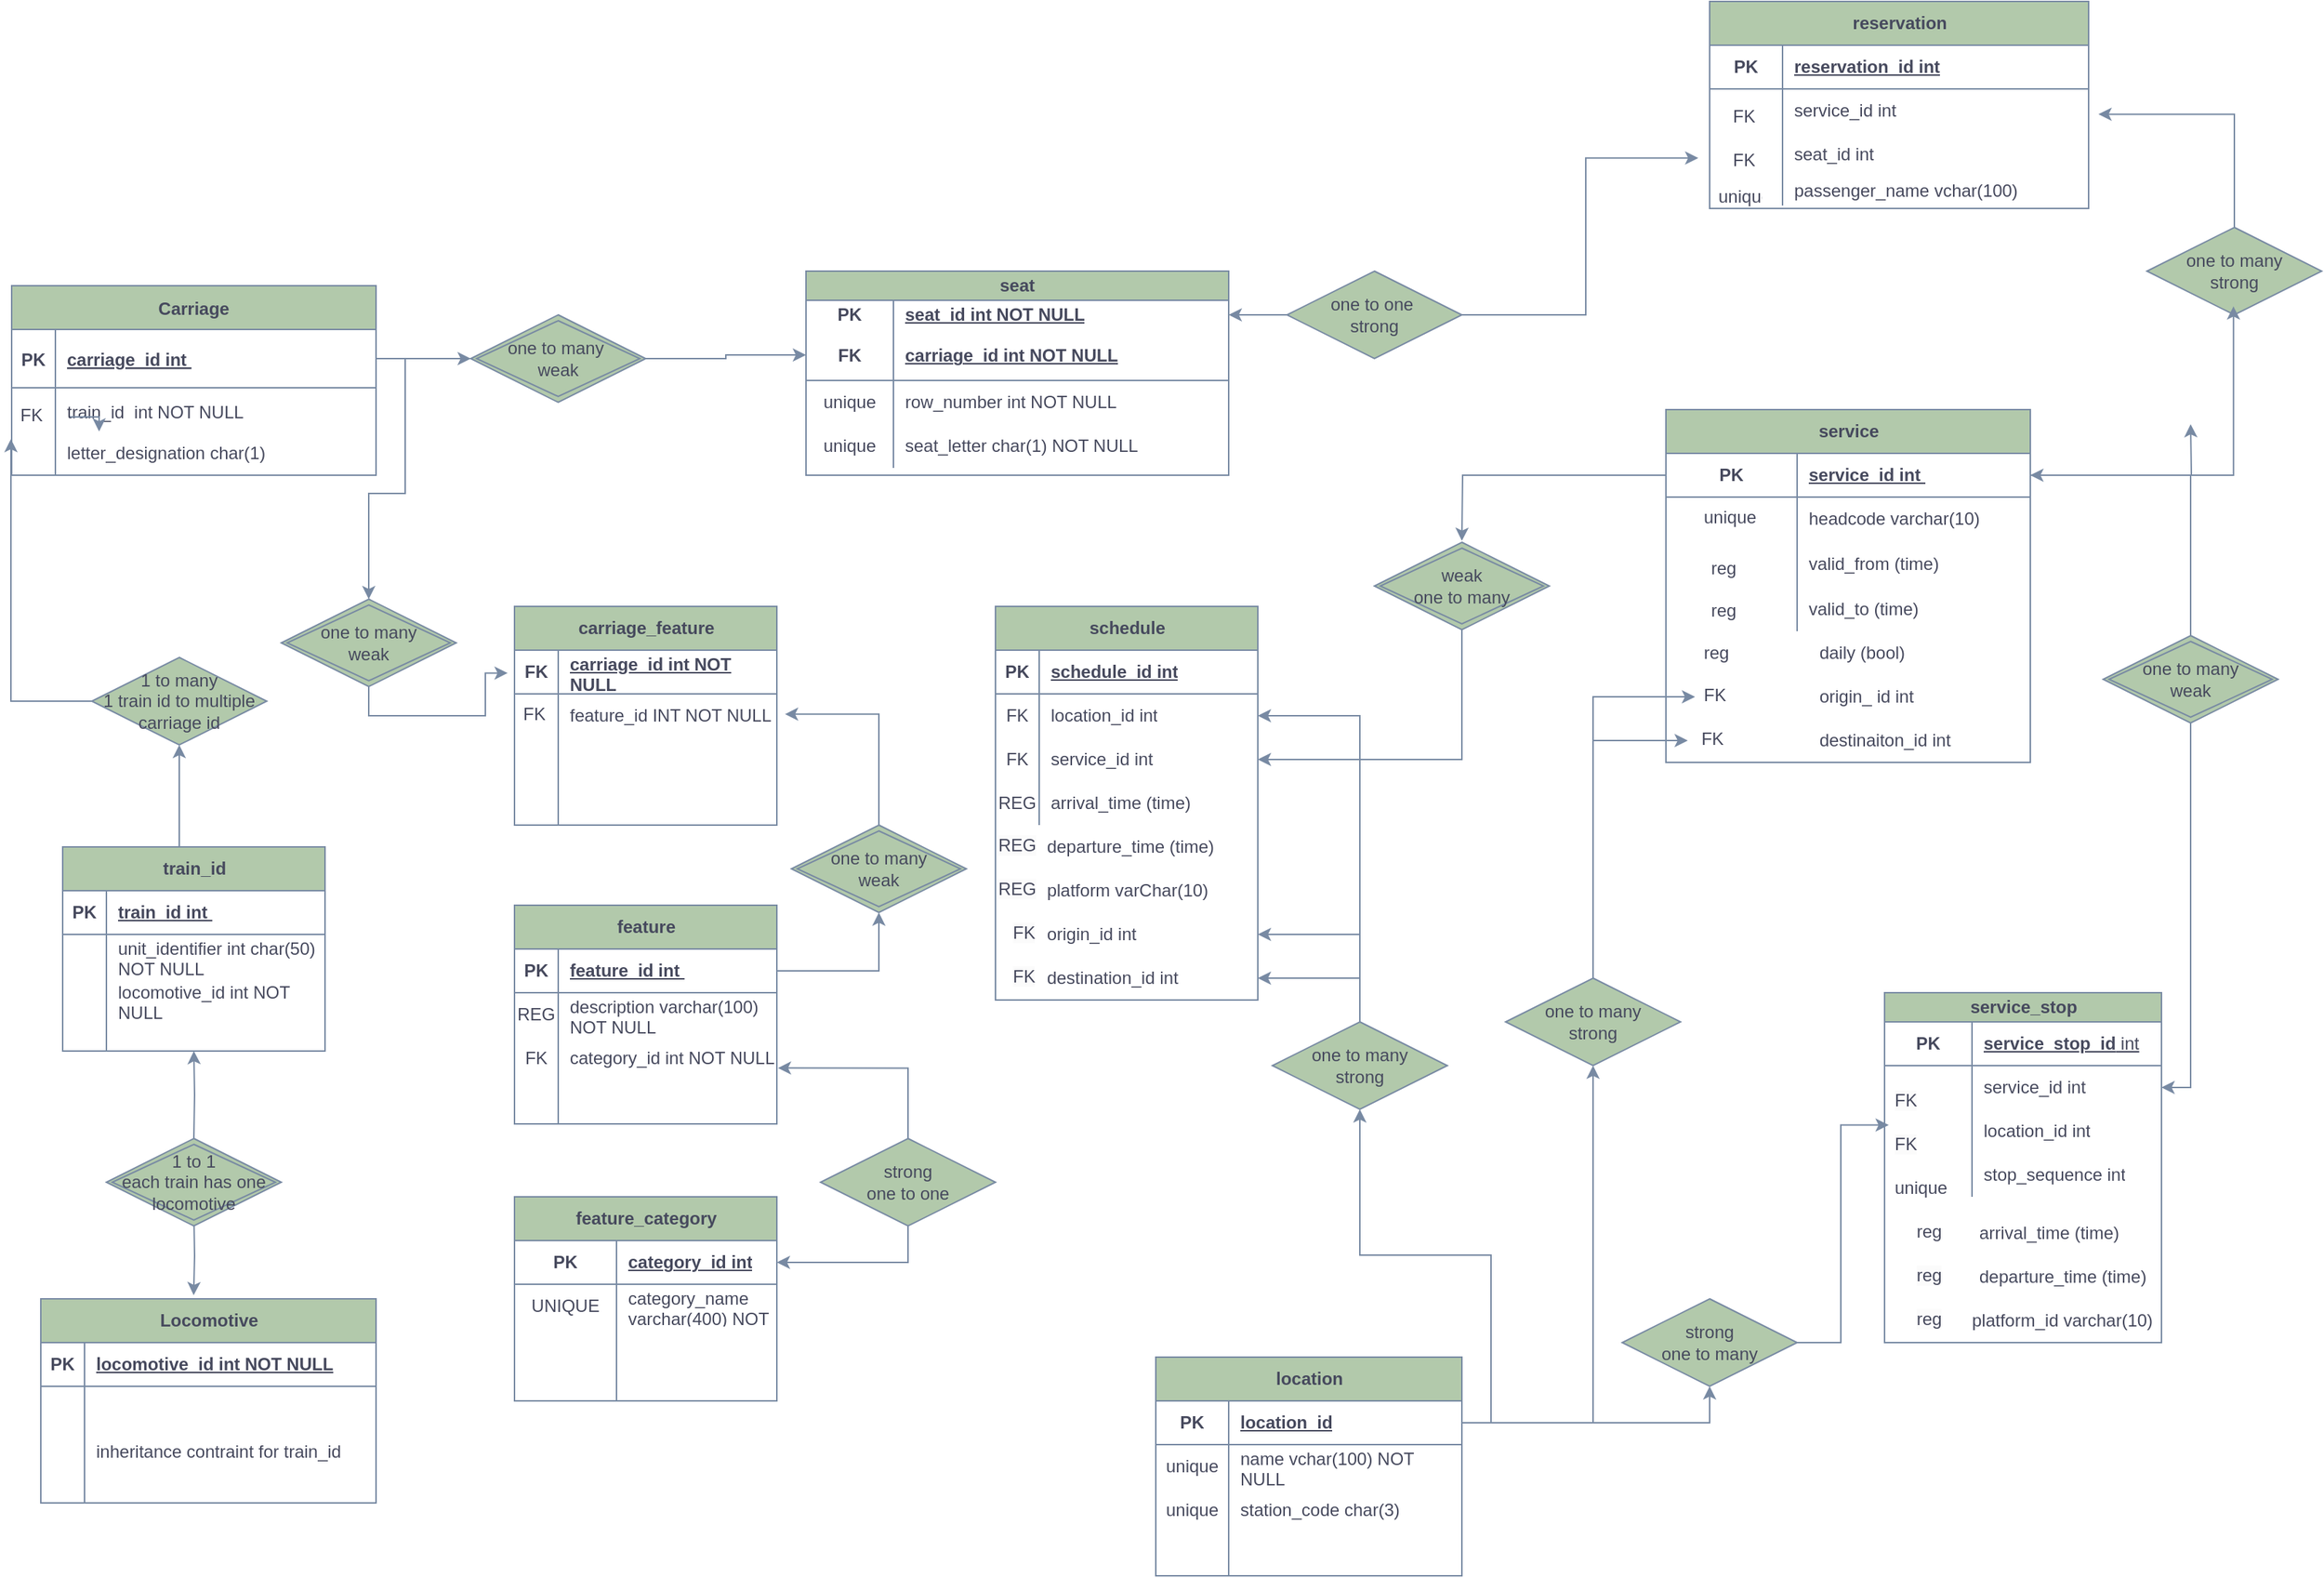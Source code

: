 <mxfile version="26.1.1">
  <diagram id="R2lEEEUBdFMjLlhIrx00" name="Page-1">
    <mxGraphModel dx="1972" dy="1115" grid="1" gridSize="10" guides="1" tooltips="1" connect="1" arrows="1" fold="1" page="1" pageScale="1" pageWidth="850" pageHeight="1100" math="0" shadow="0" extFonts="Permanent Marker^https://fonts.googleapis.com/css?family=Permanent+Marker">
      <root>
        <mxCell id="0" />
        <mxCell id="1" parent="0" />
        <mxCell id="C-vyLk0tnHw3VtMMgP7b-23" value="Carriage" style="shape=table;startSize=30;container=1;collapsible=1;childLayout=tableLayout;fixedRows=1;rowLines=0;fontStyle=1;align=center;resizeLast=1;labelBackgroundColor=none;fillColor=#B2C9AB;strokeColor=#788AA3;fontColor=#46495D;" parent="1" vertex="1">
          <mxGeometry x="55" y="195" width="250" height="130" as="geometry" />
        </mxCell>
        <mxCell id="C-vyLk0tnHw3VtMMgP7b-24" value="" style="shape=partialRectangle;collapsible=0;dropTarget=0;pointerEvents=0;fillColor=none;points=[[0,0.5],[1,0.5]];portConstraint=eastwest;top=0;left=0;right=0;bottom=1;labelBackgroundColor=none;strokeColor=#788AA3;fontColor=#46495D;" parent="C-vyLk0tnHw3VtMMgP7b-23" vertex="1">
          <mxGeometry y="30" width="250" height="40" as="geometry" />
        </mxCell>
        <mxCell id="C-vyLk0tnHw3VtMMgP7b-25" value="PK" style="shape=partialRectangle;overflow=hidden;connectable=0;fillColor=none;top=0;left=0;bottom=0;right=0;fontStyle=1;labelBackgroundColor=none;strokeColor=#788AA3;fontColor=#46495D;" parent="C-vyLk0tnHw3VtMMgP7b-24" vertex="1">
          <mxGeometry width="30" height="40" as="geometry">
            <mxRectangle width="30" height="40" as="alternateBounds" />
          </mxGeometry>
        </mxCell>
        <mxCell id="C-vyLk0tnHw3VtMMgP7b-26" value="carriage_id int " style="shape=partialRectangle;overflow=hidden;connectable=0;fillColor=none;top=0;left=0;bottom=0;right=0;align=left;spacingLeft=6;fontStyle=5;labelBackgroundColor=none;strokeColor=#788AA3;fontColor=#46495D;" parent="C-vyLk0tnHw3VtMMgP7b-24" vertex="1">
          <mxGeometry x="30" width="220" height="40" as="geometry">
            <mxRectangle width="220" height="40" as="alternateBounds" />
          </mxGeometry>
        </mxCell>
        <mxCell id="C-vyLk0tnHw3VtMMgP7b-27" value="" style="shape=partialRectangle;collapsible=0;dropTarget=0;pointerEvents=0;fillColor=none;points=[[0,0.5],[1,0.5]];portConstraint=eastwest;top=0;left=0;right=0;bottom=0;labelBackgroundColor=none;strokeColor=#788AA3;fontColor=#46495D;" parent="C-vyLk0tnHw3VtMMgP7b-23" vertex="1">
          <mxGeometry y="70" width="250" height="60" as="geometry" />
        </mxCell>
        <mxCell id="C-vyLk0tnHw3VtMMgP7b-28" value="" style="shape=partialRectangle;overflow=hidden;connectable=0;fillColor=none;top=0;left=0;bottom=0;right=0;labelBackgroundColor=none;strokeColor=#788AA3;fontColor=#46495D;" parent="C-vyLk0tnHw3VtMMgP7b-27" vertex="1">
          <mxGeometry width="30" height="60" as="geometry">
            <mxRectangle width="30" height="60" as="alternateBounds" />
          </mxGeometry>
        </mxCell>
        <mxCell id="C-vyLk0tnHw3VtMMgP7b-29" value="train_id  int NOT NULL&#xa;&#xa;letter_designation char(1)" style="shape=partialRectangle;overflow=hidden;connectable=0;fillColor=none;top=0;left=0;bottom=0;right=0;align=left;spacingLeft=6;labelBackgroundColor=none;strokeColor=#788AA3;fontColor=#46495D;" parent="C-vyLk0tnHw3VtMMgP7b-27" vertex="1">
          <mxGeometry x="30" width="220" height="60" as="geometry">
            <mxRectangle width="220" height="60" as="alternateBounds" />
          </mxGeometry>
        </mxCell>
        <mxCell id="wegpd8dTbChJNqcG19DI-13" value="Locomotive" style="shape=table;startSize=30;container=1;collapsible=1;childLayout=tableLayout;fixedRows=1;rowLines=0;fontStyle=1;align=center;resizeLast=1;html=1;labelBackgroundColor=none;fillColor=#B2C9AB;strokeColor=#788AA3;fontColor=#46495D;" vertex="1" parent="1">
          <mxGeometry x="75" y="890" width="230" height="140" as="geometry" />
        </mxCell>
        <mxCell id="wegpd8dTbChJNqcG19DI-14" value="" style="shape=tableRow;horizontal=0;startSize=0;swimlaneHead=0;swimlaneBody=0;fillColor=none;collapsible=0;dropTarget=0;points=[[0,0.5],[1,0.5]];portConstraint=eastwest;top=0;left=0;right=0;bottom=1;labelBackgroundColor=none;strokeColor=#788AA3;fontColor=#46495D;" vertex="1" parent="wegpd8dTbChJNqcG19DI-13">
          <mxGeometry y="30" width="230" height="30" as="geometry" />
        </mxCell>
        <mxCell id="wegpd8dTbChJNqcG19DI-15" value="PK" style="shape=partialRectangle;connectable=0;fillColor=none;top=0;left=0;bottom=0;right=0;fontStyle=1;overflow=hidden;whiteSpace=wrap;html=1;labelBackgroundColor=none;strokeColor=#788AA3;fontColor=#46495D;" vertex="1" parent="wegpd8dTbChJNqcG19DI-14">
          <mxGeometry width="30" height="30" as="geometry">
            <mxRectangle width="30" height="30" as="alternateBounds" />
          </mxGeometry>
        </mxCell>
        <mxCell id="wegpd8dTbChJNqcG19DI-16" value="locomotive_id int NOT NULL" style="shape=partialRectangle;connectable=0;fillColor=none;top=0;left=0;bottom=0;right=0;align=left;spacingLeft=6;fontStyle=5;overflow=hidden;whiteSpace=wrap;html=1;labelBackgroundColor=none;strokeColor=#788AA3;fontColor=#46495D;" vertex="1" parent="wegpd8dTbChJNqcG19DI-14">
          <mxGeometry x="30" width="200" height="30" as="geometry">
            <mxRectangle width="200" height="30" as="alternateBounds" />
          </mxGeometry>
        </mxCell>
        <mxCell id="wegpd8dTbChJNqcG19DI-17" value="" style="shape=tableRow;horizontal=0;startSize=0;swimlaneHead=0;swimlaneBody=0;fillColor=none;collapsible=0;dropTarget=0;points=[[0,0.5],[1,0.5]];portConstraint=eastwest;top=0;left=0;right=0;bottom=0;labelBackgroundColor=none;strokeColor=#788AA3;fontColor=#46495D;" vertex="1" parent="wegpd8dTbChJNqcG19DI-13">
          <mxGeometry y="60" width="230" height="30" as="geometry" />
        </mxCell>
        <mxCell id="wegpd8dTbChJNqcG19DI-18" value="" style="shape=partialRectangle;connectable=0;fillColor=none;top=0;left=0;bottom=0;right=0;editable=1;overflow=hidden;whiteSpace=wrap;html=1;labelBackgroundColor=none;strokeColor=#788AA3;fontColor=#46495D;" vertex="1" parent="wegpd8dTbChJNqcG19DI-17">
          <mxGeometry width="30" height="30" as="geometry">
            <mxRectangle width="30" height="30" as="alternateBounds" />
          </mxGeometry>
        </mxCell>
        <mxCell id="wegpd8dTbChJNqcG19DI-19" value="" style="shape=partialRectangle;connectable=0;fillColor=none;top=0;left=0;bottom=0;right=0;align=left;spacingLeft=6;overflow=hidden;whiteSpace=wrap;html=1;labelBackgroundColor=none;strokeColor=#788AA3;fontColor=#46495D;" vertex="1" parent="wegpd8dTbChJNqcG19DI-17">
          <mxGeometry x="30" width="200" height="30" as="geometry">
            <mxRectangle width="200" height="30" as="alternateBounds" />
          </mxGeometry>
        </mxCell>
        <mxCell id="wegpd8dTbChJNqcG19DI-20" value="" style="shape=tableRow;horizontal=0;startSize=0;swimlaneHead=0;swimlaneBody=0;fillColor=none;collapsible=0;dropTarget=0;points=[[0,0.5],[1,0.5]];portConstraint=eastwest;top=0;left=0;right=0;bottom=0;labelBackgroundColor=none;strokeColor=#788AA3;fontColor=#46495D;" vertex="1" parent="wegpd8dTbChJNqcG19DI-13">
          <mxGeometry y="90" width="230" height="30" as="geometry" />
        </mxCell>
        <mxCell id="wegpd8dTbChJNqcG19DI-21" value="" style="shape=partialRectangle;connectable=0;fillColor=none;top=0;left=0;bottom=0;right=0;editable=1;overflow=hidden;whiteSpace=wrap;html=1;labelBackgroundColor=none;strokeColor=#788AA3;fontColor=#46495D;" vertex="1" parent="wegpd8dTbChJNqcG19DI-20">
          <mxGeometry width="30" height="30" as="geometry">
            <mxRectangle width="30" height="30" as="alternateBounds" />
          </mxGeometry>
        </mxCell>
        <mxCell id="wegpd8dTbChJNqcG19DI-22" value="inheritance contraint for train_id" style="shape=partialRectangle;connectable=0;fillColor=none;top=0;left=0;bottom=0;right=0;align=left;spacingLeft=6;overflow=hidden;whiteSpace=wrap;html=1;labelBackgroundColor=none;strokeColor=#788AA3;fontColor=#46495D;" vertex="1" parent="wegpd8dTbChJNqcG19DI-20">
          <mxGeometry x="30" width="200" height="30" as="geometry">
            <mxRectangle width="200" height="30" as="alternateBounds" />
          </mxGeometry>
        </mxCell>
        <mxCell id="wegpd8dTbChJNqcG19DI-23" value="" style="shape=tableRow;horizontal=0;startSize=0;swimlaneHead=0;swimlaneBody=0;fillColor=none;collapsible=0;dropTarget=0;points=[[0,0.5],[1,0.5]];portConstraint=eastwest;top=0;left=0;right=0;bottom=0;labelBackgroundColor=none;strokeColor=#788AA3;fontColor=#46495D;" vertex="1" parent="wegpd8dTbChJNqcG19DI-13">
          <mxGeometry y="120" width="230" height="20" as="geometry" />
        </mxCell>
        <mxCell id="wegpd8dTbChJNqcG19DI-24" value="" style="shape=partialRectangle;connectable=0;fillColor=none;top=0;left=0;bottom=0;right=0;editable=1;overflow=hidden;whiteSpace=wrap;html=1;labelBackgroundColor=none;strokeColor=#788AA3;fontColor=#46495D;" vertex="1" parent="wegpd8dTbChJNqcG19DI-23">
          <mxGeometry width="30" height="20" as="geometry">
            <mxRectangle width="30" height="20" as="alternateBounds" />
          </mxGeometry>
        </mxCell>
        <mxCell id="wegpd8dTbChJNqcG19DI-25" value="" style="shape=partialRectangle;connectable=0;fillColor=none;top=0;left=0;bottom=0;right=0;align=left;spacingLeft=6;overflow=hidden;whiteSpace=wrap;html=1;labelBackgroundColor=none;strokeColor=#788AA3;fontColor=#46495D;" vertex="1" parent="wegpd8dTbChJNqcG19DI-23">
          <mxGeometry x="30" width="200" height="20" as="geometry">
            <mxRectangle width="200" height="20" as="alternateBounds" />
          </mxGeometry>
        </mxCell>
        <mxCell id="wegpd8dTbChJNqcG19DI-49" style="edgeStyle=orthogonalEdgeStyle;rounded=0;orthogonalLoop=1;jettySize=auto;html=1;exitX=0.5;exitY=0;exitDx=0;exitDy=0;entryX=0.5;entryY=1;entryDx=0;entryDy=0;labelBackgroundColor=none;strokeColor=#788AA3;fontColor=default;" edge="1" parent="1" source="wegpd8dTbChJNqcG19DI-26" target="wegpd8dTbChJNqcG19DI-48">
          <mxGeometry relative="1" as="geometry">
            <Array as="points">
              <mxPoint x="170" y="580" />
            </Array>
          </mxGeometry>
        </mxCell>
        <mxCell id="wegpd8dTbChJNqcG19DI-26" value="train_id" style="shape=table;startSize=30;container=1;collapsible=1;childLayout=tableLayout;fixedRows=1;rowLines=0;fontStyle=1;align=center;resizeLast=1;html=1;labelBackgroundColor=none;fillColor=#B2C9AB;strokeColor=#788AA3;fontColor=#46495D;" vertex="1" parent="1">
          <mxGeometry x="90" y="580" width="180" height="140" as="geometry" />
        </mxCell>
        <mxCell id="wegpd8dTbChJNqcG19DI-27" value="" style="shape=tableRow;horizontal=0;startSize=0;swimlaneHead=0;swimlaneBody=0;fillColor=none;collapsible=0;dropTarget=0;points=[[0,0.5],[1,0.5]];portConstraint=eastwest;top=0;left=0;right=0;bottom=1;labelBackgroundColor=none;strokeColor=#788AA3;fontColor=#46495D;" vertex="1" parent="wegpd8dTbChJNqcG19DI-26">
          <mxGeometry y="30" width="180" height="30" as="geometry" />
        </mxCell>
        <mxCell id="wegpd8dTbChJNqcG19DI-28" value="PK" style="shape=partialRectangle;connectable=0;fillColor=none;top=0;left=0;bottom=0;right=0;fontStyle=1;overflow=hidden;whiteSpace=wrap;html=1;labelBackgroundColor=none;strokeColor=#788AA3;fontColor=#46495D;" vertex="1" parent="wegpd8dTbChJNqcG19DI-27">
          <mxGeometry width="30" height="30" as="geometry">
            <mxRectangle width="30" height="30" as="alternateBounds" />
          </mxGeometry>
        </mxCell>
        <mxCell id="wegpd8dTbChJNqcG19DI-29" value="train_id int&amp;nbsp;" style="shape=partialRectangle;connectable=0;fillColor=none;top=0;left=0;bottom=0;right=0;align=left;spacingLeft=6;fontStyle=5;overflow=hidden;whiteSpace=wrap;html=1;labelBackgroundColor=none;strokeColor=#788AA3;fontColor=#46495D;" vertex="1" parent="wegpd8dTbChJNqcG19DI-27">
          <mxGeometry x="30" width="150" height="30" as="geometry">
            <mxRectangle width="150" height="30" as="alternateBounds" />
          </mxGeometry>
        </mxCell>
        <mxCell id="wegpd8dTbChJNqcG19DI-30" value="" style="shape=tableRow;horizontal=0;startSize=0;swimlaneHead=0;swimlaneBody=0;fillColor=none;collapsible=0;dropTarget=0;points=[[0,0.5],[1,0.5]];portConstraint=eastwest;top=0;left=0;right=0;bottom=0;labelBackgroundColor=none;strokeColor=#788AA3;fontColor=#46495D;" vertex="1" parent="wegpd8dTbChJNqcG19DI-26">
          <mxGeometry y="60" width="180" height="30" as="geometry" />
        </mxCell>
        <mxCell id="wegpd8dTbChJNqcG19DI-31" value="" style="shape=partialRectangle;connectable=0;fillColor=none;top=0;left=0;bottom=0;right=0;editable=1;overflow=hidden;whiteSpace=wrap;html=1;labelBackgroundColor=none;strokeColor=#788AA3;fontColor=#46495D;" vertex="1" parent="wegpd8dTbChJNqcG19DI-30">
          <mxGeometry width="30" height="30" as="geometry">
            <mxRectangle width="30" height="30" as="alternateBounds" />
          </mxGeometry>
        </mxCell>
        <mxCell id="wegpd8dTbChJNqcG19DI-32" value="unit_identifier int char(50) NOT NULL&amp;nbsp;&amp;nbsp;" style="shape=partialRectangle;connectable=0;fillColor=none;top=0;left=0;bottom=0;right=0;align=left;spacingLeft=6;overflow=hidden;whiteSpace=wrap;html=1;labelBackgroundColor=none;strokeColor=#788AA3;fontColor=#46495D;" vertex="1" parent="wegpd8dTbChJNqcG19DI-30">
          <mxGeometry x="30" width="150" height="30" as="geometry">
            <mxRectangle width="150" height="30" as="alternateBounds" />
          </mxGeometry>
        </mxCell>
        <mxCell id="wegpd8dTbChJNqcG19DI-33" value="" style="shape=tableRow;horizontal=0;startSize=0;swimlaneHead=0;swimlaneBody=0;fillColor=none;collapsible=0;dropTarget=0;points=[[0,0.5],[1,0.5]];portConstraint=eastwest;top=0;left=0;right=0;bottom=0;labelBackgroundColor=none;strokeColor=#788AA3;fontColor=#46495D;" vertex="1" parent="wegpd8dTbChJNqcG19DI-26">
          <mxGeometry y="90" width="180" height="30" as="geometry" />
        </mxCell>
        <mxCell id="wegpd8dTbChJNqcG19DI-34" value="" style="shape=partialRectangle;connectable=0;fillColor=none;top=0;left=0;bottom=0;right=0;editable=1;overflow=hidden;whiteSpace=wrap;html=1;labelBackgroundColor=none;strokeColor=#788AA3;fontColor=#46495D;" vertex="1" parent="wegpd8dTbChJNqcG19DI-33">
          <mxGeometry width="30" height="30" as="geometry">
            <mxRectangle width="30" height="30" as="alternateBounds" />
          </mxGeometry>
        </mxCell>
        <mxCell id="wegpd8dTbChJNqcG19DI-35" value="locomotive_id int NOT NULL&amp;nbsp;&amp;nbsp;" style="shape=partialRectangle;connectable=0;fillColor=none;top=0;left=0;bottom=0;right=0;align=left;spacingLeft=6;overflow=hidden;whiteSpace=wrap;html=1;labelBackgroundColor=none;strokeColor=#788AA3;fontColor=#46495D;" vertex="1" parent="wegpd8dTbChJNqcG19DI-33">
          <mxGeometry x="30" width="150" height="30" as="geometry">
            <mxRectangle width="150" height="30" as="alternateBounds" />
          </mxGeometry>
        </mxCell>
        <mxCell id="wegpd8dTbChJNqcG19DI-36" value="" style="shape=tableRow;horizontal=0;startSize=0;swimlaneHead=0;swimlaneBody=0;fillColor=none;collapsible=0;dropTarget=0;points=[[0,0.5],[1,0.5]];portConstraint=eastwest;top=0;left=0;right=0;bottom=0;labelBackgroundColor=none;strokeColor=#788AA3;fontColor=#46495D;" vertex="1" parent="wegpd8dTbChJNqcG19DI-26">
          <mxGeometry y="120" width="180" height="20" as="geometry" />
        </mxCell>
        <mxCell id="wegpd8dTbChJNqcG19DI-37" value="" style="shape=partialRectangle;connectable=0;fillColor=none;top=0;left=0;bottom=0;right=0;editable=1;overflow=hidden;whiteSpace=wrap;html=1;labelBackgroundColor=none;strokeColor=#788AA3;fontColor=#46495D;" vertex="1" parent="wegpd8dTbChJNqcG19DI-36">
          <mxGeometry width="30" height="20" as="geometry">
            <mxRectangle width="30" height="20" as="alternateBounds" />
          </mxGeometry>
        </mxCell>
        <mxCell id="wegpd8dTbChJNqcG19DI-38" value="" style="shape=partialRectangle;connectable=0;fillColor=none;top=0;left=0;bottom=0;right=0;align=left;spacingLeft=6;overflow=hidden;whiteSpace=wrap;html=1;labelBackgroundColor=none;strokeColor=#788AA3;fontColor=#46495D;" vertex="1" parent="wegpd8dTbChJNqcG19DI-36">
          <mxGeometry x="30" width="150" height="20" as="geometry">
            <mxRectangle width="150" height="20" as="alternateBounds" />
          </mxGeometry>
        </mxCell>
        <mxCell id="wegpd8dTbChJNqcG19DI-47" style="edgeStyle=orthogonalEdgeStyle;rounded=0;orthogonalLoop=1;jettySize=auto;html=1;exitX=0.5;exitY=0;exitDx=0;exitDy=0;labelBackgroundColor=none;strokeColor=#788AA3;fontColor=default;" edge="1" parent="1" target="wegpd8dTbChJNqcG19DI-26">
          <mxGeometry relative="1" as="geometry">
            <mxPoint x="180" y="780" as="sourcePoint" />
          </mxGeometry>
        </mxCell>
        <mxCell id="wegpd8dTbChJNqcG19DI-212" style="edgeStyle=orthogonalEdgeStyle;rounded=0;orthogonalLoop=1;jettySize=auto;html=1;exitX=1;exitY=0.5;exitDx=0;exitDy=0;strokeColor=#788AA3;fontColor=#46495D;fillColor=#B2C9AB;" edge="1" parent="1" source="wegpd8dTbChJNqcG19DI-180" target="C-vyLk0tnHw3VtMMgP7b-27">
          <mxGeometry relative="1" as="geometry" />
        </mxCell>
        <mxCell id="wegpd8dTbChJNqcG19DI-48" value="1 to many&lt;div&gt;1 train id to multiple carriage id&lt;/div&gt;" style="shape=rhombus;perimeter=rhombusPerimeter;whiteSpace=wrap;html=1;align=center;labelBackgroundColor=none;fillColor=#B2C9AB;strokeColor=#788AA3;fontColor=#46495D;" vertex="1" parent="1">
          <mxGeometry x="110" y="450" width="120" height="60" as="geometry" />
        </mxCell>
        <mxCell id="wegpd8dTbChJNqcG19DI-51" value="seat" style="shape=table;startSize=20;container=1;collapsible=1;childLayout=tableLayout;fixedRows=1;rowLines=0;fontStyle=1;align=center;resizeLast=1;html=1;whiteSpace=wrap;labelBackgroundColor=none;fillColor=#B2C9AB;strokeColor=#788AA3;fontColor=#46495D;" vertex="1" parent="1">
          <mxGeometry x="600" y="185" width="290" height="140" as="geometry" />
        </mxCell>
        <mxCell id="wegpd8dTbChJNqcG19DI-52" value="" style="shape=tableRow;horizontal=0;startSize=0;swimlaneHead=0;swimlaneBody=0;fillColor=none;collapsible=0;dropTarget=0;points=[[0,0.5],[1,0.5]];portConstraint=eastwest;top=0;left=0;right=0;bottom=0;html=1;labelBackgroundColor=none;strokeColor=#788AA3;fontColor=#46495D;" vertex="1" parent="wegpd8dTbChJNqcG19DI-51">
          <mxGeometry y="20" width="290" height="20" as="geometry" />
        </mxCell>
        <mxCell id="wegpd8dTbChJNqcG19DI-53" value="PK" style="shape=partialRectangle;connectable=0;fillColor=none;top=0;left=0;bottom=0;right=0;fontStyle=1;overflow=hidden;html=1;whiteSpace=wrap;labelBackgroundColor=none;strokeColor=#788AA3;fontColor=#46495D;" vertex="1" parent="wegpd8dTbChJNqcG19DI-52">
          <mxGeometry width="60" height="20" as="geometry">
            <mxRectangle width="60" height="20" as="alternateBounds" />
          </mxGeometry>
        </mxCell>
        <mxCell id="wegpd8dTbChJNqcG19DI-54" value="seat_id int NOT NULL" style="shape=partialRectangle;connectable=0;fillColor=none;top=0;left=0;bottom=0;right=0;align=left;spacingLeft=6;fontStyle=5;overflow=hidden;html=1;whiteSpace=wrap;labelBackgroundColor=none;strokeColor=#788AA3;fontColor=#46495D;" vertex="1" parent="wegpd8dTbChJNqcG19DI-52">
          <mxGeometry x="60" width="230" height="20" as="geometry">
            <mxRectangle width="230" height="20" as="alternateBounds" />
          </mxGeometry>
        </mxCell>
        <mxCell id="wegpd8dTbChJNqcG19DI-55" value="" style="shape=tableRow;horizontal=0;startSize=0;swimlaneHead=0;swimlaneBody=0;fillColor=none;collapsible=0;dropTarget=0;points=[[0,0.5],[1,0.5]];portConstraint=eastwest;top=0;left=0;right=0;bottom=1;html=1;labelBackgroundColor=none;strokeColor=#788AA3;fontColor=#46495D;" vertex="1" parent="wegpd8dTbChJNqcG19DI-51">
          <mxGeometry y="40" width="290" height="35" as="geometry" />
        </mxCell>
        <mxCell id="wegpd8dTbChJNqcG19DI-56" value="FK" style="shape=partialRectangle;connectable=0;fillColor=none;top=0;left=0;bottom=0;right=0;fontStyle=1;overflow=hidden;html=1;whiteSpace=wrap;labelBackgroundColor=none;strokeColor=#788AA3;fontColor=#46495D;" vertex="1" parent="wegpd8dTbChJNqcG19DI-55">
          <mxGeometry width="60" height="35" as="geometry">
            <mxRectangle width="60" height="35" as="alternateBounds" />
          </mxGeometry>
        </mxCell>
        <mxCell id="wegpd8dTbChJNqcG19DI-57" value="carriage_id int NOT NULL" style="shape=partialRectangle;connectable=0;fillColor=none;top=0;left=0;bottom=0;right=0;align=left;spacingLeft=6;fontStyle=5;overflow=hidden;html=1;whiteSpace=wrap;labelBackgroundColor=none;strokeColor=#788AA3;fontColor=#46495D;" vertex="1" parent="wegpd8dTbChJNqcG19DI-55">
          <mxGeometry x="60" width="230" height="35" as="geometry">
            <mxRectangle width="230" height="35" as="alternateBounds" />
          </mxGeometry>
        </mxCell>
        <mxCell id="wegpd8dTbChJNqcG19DI-58" value="" style="shape=tableRow;horizontal=0;startSize=0;swimlaneHead=0;swimlaneBody=0;fillColor=none;collapsible=0;dropTarget=0;points=[[0,0.5],[1,0.5]];portConstraint=eastwest;top=0;left=0;right=0;bottom=0;html=1;labelBackgroundColor=none;strokeColor=#788AA3;fontColor=#46495D;" vertex="1" parent="wegpd8dTbChJNqcG19DI-51">
          <mxGeometry y="75" width="290" height="30" as="geometry" />
        </mxCell>
        <mxCell id="wegpd8dTbChJNqcG19DI-59" value="unique" style="shape=partialRectangle;connectable=0;fillColor=none;top=0;left=0;bottom=0;right=0;editable=1;overflow=hidden;html=1;whiteSpace=wrap;labelBackgroundColor=none;strokeColor=#788AA3;fontColor=#46495D;" vertex="1" parent="wegpd8dTbChJNqcG19DI-58">
          <mxGeometry width="60" height="30" as="geometry">
            <mxRectangle width="60" height="30" as="alternateBounds" />
          </mxGeometry>
        </mxCell>
        <mxCell id="wegpd8dTbChJNqcG19DI-60" value="row_number int NOT NULL" style="shape=partialRectangle;connectable=0;fillColor=none;top=0;left=0;bottom=0;right=0;align=left;spacingLeft=6;overflow=hidden;html=1;whiteSpace=wrap;labelBackgroundColor=none;strokeColor=#788AA3;fontColor=#46495D;" vertex="1" parent="wegpd8dTbChJNqcG19DI-58">
          <mxGeometry x="60" width="230" height="30" as="geometry">
            <mxRectangle width="230" height="30" as="alternateBounds" />
          </mxGeometry>
        </mxCell>
        <mxCell id="wegpd8dTbChJNqcG19DI-61" value="" style="shape=tableRow;horizontal=0;startSize=0;swimlaneHead=0;swimlaneBody=0;fillColor=none;collapsible=0;dropTarget=0;points=[[0,0.5],[1,0.5]];portConstraint=eastwest;top=0;left=0;right=0;bottom=0;html=1;labelBackgroundColor=none;strokeColor=#788AA3;fontColor=#46495D;" vertex="1" parent="wegpd8dTbChJNqcG19DI-51">
          <mxGeometry y="105" width="290" height="30" as="geometry" />
        </mxCell>
        <mxCell id="wegpd8dTbChJNqcG19DI-62" value="unique" style="shape=partialRectangle;connectable=0;fillColor=none;top=0;left=0;bottom=0;right=0;editable=1;overflow=hidden;html=1;whiteSpace=wrap;labelBackgroundColor=none;strokeColor=#788AA3;fontColor=#46495D;" vertex="1" parent="wegpd8dTbChJNqcG19DI-61">
          <mxGeometry width="60" height="30" as="geometry">
            <mxRectangle width="60" height="30" as="alternateBounds" />
          </mxGeometry>
        </mxCell>
        <mxCell id="wegpd8dTbChJNqcG19DI-63" value="seat_letter char(1) NOT NULL" style="shape=partialRectangle;connectable=0;fillColor=none;top=0;left=0;bottom=0;right=0;align=left;spacingLeft=6;overflow=hidden;html=1;whiteSpace=wrap;labelBackgroundColor=none;strokeColor=#788AA3;fontColor=#46495D;" vertex="1" parent="wegpd8dTbChJNqcG19DI-61">
          <mxGeometry x="60" width="230" height="30" as="geometry">
            <mxRectangle width="230" height="30" as="alternateBounds" />
          </mxGeometry>
        </mxCell>
        <mxCell id="wegpd8dTbChJNqcG19DI-66" style="edgeStyle=orthogonalEdgeStyle;rounded=0;orthogonalLoop=1;jettySize=auto;html=1;exitX=1;exitY=0.5;exitDx=0;exitDy=0;entryX=0;entryY=0.5;entryDx=0;entryDy=0;labelBackgroundColor=none;strokeColor=#788AA3;fontColor=default;" edge="1" parent="1" source="wegpd8dTbChJNqcG19DI-64" target="wegpd8dTbChJNqcG19DI-55">
          <mxGeometry relative="1" as="geometry" />
        </mxCell>
        <mxCell id="wegpd8dTbChJNqcG19DI-64" value="one to many&amp;nbsp;&lt;div&gt;weak&lt;/div&gt;" style="shape=rhombus;double=1;perimeter=rhombusPerimeter;whiteSpace=wrap;html=1;align=center;labelBackgroundColor=none;fillColor=#B2C9AB;strokeColor=#788AA3;fontColor=#46495D;" vertex="1" parent="1">
          <mxGeometry x="370" y="215" width="120" height="60" as="geometry" />
        </mxCell>
        <mxCell id="wegpd8dTbChJNqcG19DI-65" style="edgeStyle=orthogonalEdgeStyle;rounded=0;orthogonalLoop=1;jettySize=auto;html=1;exitX=1;exitY=0.5;exitDx=0;exitDy=0;entryX=0;entryY=0.5;entryDx=0;entryDy=0;labelBackgroundColor=none;strokeColor=#788AA3;fontColor=default;" edge="1" parent="1" source="C-vyLk0tnHw3VtMMgP7b-24" target="wegpd8dTbChJNqcG19DI-64">
          <mxGeometry relative="1" as="geometry" />
        </mxCell>
        <mxCell id="wegpd8dTbChJNqcG19DI-112" value="" style="group;labelBackgroundColor=none;fontColor=#46495D;" vertex="1" connectable="0" parent="1">
          <mxGeometry x="1340" y="680" width="190" height="250" as="geometry" />
        </mxCell>
        <mxCell id="wegpd8dTbChJNqcG19DI-96" value="service_stop" style="shape=table;startSize=20;container=1;collapsible=1;childLayout=tableLayout;fixedRows=1;rowLines=0;fontStyle=1;align=center;resizeLast=1;html=1;labelBackgroundColor=none;fillColor=#B2C9AB;strokeColor=#788AA3;fontColor=#46495D;" vertex="1" parent="wegpd8dTbChJNqcG19DI-112">
          <mxGeometry width="190" height="240" as="geometry" />
        </mxCell>
        <mxCell id="wegpd8dTbChJNqcG19DI-97" value="" style="shape=tableRow;horizontal=0;startSize=0;swimlaneHead=0;swimlaneBody=0;fillColor=none;collapsible=0;dropTarget=0;points=[[0,0.5],[1,0.5]];portConstraint=eastwest;top=0;left=0;right=0;bottom=1;labelBackgroundColor=none;strokeColor=#788AA3;fontColor=#46495D;" vertex="1" parent="wegpd8dTbChJNqcG19DI-96">
          <mxGeometry y="20" width="190" height="30" as="geometry" />
        </mxCell>
        <mxCell id="wegpd8dTbChJNqcG19DI-98" value="PK" style="shape=partialRectangle;connectable=0;fillColor=none;top=0;left=0;bottom=0;right=0;fontStyle=1;overflow=hidden;whiteSpace=wrap;html=1;labelBackgroundColor=none;strokeColor=#788AA3;fontColor=#46495D;" vertex="1" parent="wegpd8dTbChJNqcG19DI-97">
          <mxGeometry width="60" height="30" as="geometry">
            <mxRectangle width="60" height="30" as="alternateBounds" />
          </mxGeometry>
        </mxCell>
        <mxCell id="wegpd8dTbChJNqcG19DI-99" value="service_stop_id&lt;span style=&quot;font-weight: normal;&quot;&gt;&amp;nbsp;int&lt;/span&gt;" style="shape=partialRectangle;connectable=0;fillColor=none;top=0;left=0;bottom=0;right=0;align=left;spacingLeft=6;fontStyle=5;overflow=hidden;whiteSpace=wrap;html=1;labelBackgroundColor=none;strokeColor=#788AA3;fontColor=#46495D;" vertex="1" parent="wegpd8dTbChJNqcG19DI-97">
          <mxGeometry x="60" width="130" height="30" as="geometry">
            <mxRectangle width="130" height="30" as="alternateBounds" />
          </mxGeometry>
        </mxCell>
        <mxCell id="wegpd8dTbChJNqcG19DI-100" value="" style="shape=tableRow;horizontal=0;startSize=0;swimlaneHead=0;swimlaneBody=0;fillColor=none;collapsible=0;dropTarget=0;points=[[0,0.5],[1,0.5]];portConstraint=eastwest;top=0;left=0;right=0;bottom=0;labelBackgroundColor=none;strokeColor=#788AA3;fontColor=#46495D;" vertex="1" parent="wegpd8dTbChJNqcG19DI-96">
          <mxGeometry y="50" width="190" height="30" as="geometry" />
        </mxCell>
        <mxCell id="wegpd8dTbChJNqcG19DI-101" value="" style="shape=partialRectangle;connectable=0;fillColor=none;top=0;left=0;bottom=0;right=0;editable=1;overflow=hidden;whiteSpace=wrap;html=1;labelBackgroundColor=none;strokeColor=#788AA3;fontColor=#46495D;" vertex="1" parent="wegpd8dTbChJNqcG19DI-100">
          <mxGeometry width="60" height="30" as="geometry">
            <mxRectangle width="60" height="30" as="alternateBounds" />
          </mxGeometry>
        </mxCell>
        <mxCell id="wegpd8dTbChJNqcG19DI-102" value="service_id int" style="shape=partialRectangle;connectable=0;fillColor=none;top=0;left=0;bottom=0;right=0;align=left;spacingLeft=6;overflow=hidden;whiteSpace=wrap;html=1;labelBackgroundColor=none;strokeColor=#788AA3;fontColor=#46495D;" vertex="1" parent="wegpd8dTbChJNqcG19DI-100">
          <mxGeometry x="60" width="130" height="30" as="geometry">
            <mxRectangle width="130" height="30" as="alternateBounds" />
          </mxGeometry>
        </mxCell>
        <mxCell id="wegpd8dTbChJNqcG19DI-103" value="" style="shape=tableRow;horizontal=0;startSize=0;swimlaneHead=0;swimlaneBody=0;fillColor=none;collapsible=0;dropTarget=0;points=[[0,0.5],[1,0.5]];portConstraint=eastwest;top=0;left=0;right=0;bottom=0;labelBackgroundColor=none;strokeColor=#788AA3;fontColor=#46495D;" vertex="1" parent="wegpd8dTbChJNqcG19DI-96">
          <mxGeometry y="80" width="190" height="30" as="geometry" />
        </mxCell>
        <mxCell id="wegpd8dTbChJNqcG19DI-104" value="" style="shape=partialRectangle;connectable=0;fillColor=none;top=0;left=0;bottom=0;right=0;editable=1;overflow=hidden;whiteSpace=wrap;html=1;labelBackgroundColor=none;strokeColor=#788AA3;fontColor=#46495D;" vertex="1" parent="wegpd8dTbChJNqcG19DI-103">
          <mxGeometry width="60" height="30" as="geometry">
            <mxRectangle width="60" height="30" as="alternateBounds" />
          </mxGeometry>
        </mxCell>
        <mxCell id="wegpd8dTbChJNqcG19DI-105" value="location_id int" style="shape=partialRectangle;connectable=0;fillColor=none;top=0;left=0;bottom=0;right=0;align=left;spacingLeft=6;overflow=hidden;whiteSpace=wrap;html=1;labelBackgroundColor=none;strokeColor=#788AA3;fontColor=#46495D;" vertex="1" parent="wegpd8dTbChJNqcG19DI-103">
          <mxGeometry x="60" width="130" height="30" as="geometry">
            <mxRectangle width="130" height="30" as="alternateBounds" />
          </mxGeometry>
        </mxCell>
        <mxCell id="wegpd8dTbChJNqcG19DI-106" value="" style="shape=tableRow;horizontal=0;startSize=0;swimlaneHead=0;swimlaneBody=0;fillColor=none;collapsible=0;dropTarget=0;points=[[0,0.5],[1,0.5]];portConstraint=eastwest;top=0;left=0;right=0;bottom=0;labelBackgroundColor=none;strokeColor=#788AA3;fontColor=#46495D;" vertex="1" parent="wegpd8dTbChJNqcG19DI-96">
          <mxGeometry y="110" width="190" height="30" as="geometry" />
        </mxCell>
        <mxCell id="wegpd8dTbChJNqcG19DI-107" value="" style="shape=partialRectangle;connectable=0;fillColor=none;top=0;left=0;bottom=0;right=0;editable=1;overflow=hidden;whiteSpace=wrap;html=1;labelBackgroundColor=none;strokeColor=#788AA3;fontColor=#46495D;" vertex="1" parent="wegpd8dTbChJNqcG19DI-106">
          <mxGeometry width="60" height="30" as="geometry">
            <mxRectangle width="60" height="30" as="alternateBounds" />
          </mxGeometry>
        </mxCell>
        <mxCell id="wegpd8dTbChJNqcG19DI-108" value="stop_sequence int" style="shape=partialRectangle;connectable=0;fillColor=none;top=0;left=0;bottom=0;right=0;align=left;spacingLeft=6;overflow=hidden;whiteSpace=wrap;html=1;labelBackgroundColor=none;strokeColor=#788AA3;fontColor=#46495D;" vertex="1" parent="wegpd8dTbChJNqcG19DI-106">
          <mxGeometry x="60" width="130" height="30" as="geometry">
            <mxRectangle width="130" height="30" as="alternateBounds" />
          </mxGeometry>
        </mxCell>
        <mxCell id="wegpd8dTbChJNqcG19DI-109" value="arrival_time (time)" style="text;strokeColor=none;align=left;fillColor=none;html=1;verticalAlign=middle;whiteSpace=wrap;rounded=0;labelBackgroundColor=none;fontColor=#46495D;" vertex="1" parent="wegpd8dTbChJNqcG19DI-112">
          <mxGeometry x="63.333" y="150" width="158.333" height="30" as="geometry" />
        </mxCell>
        <mxCell id="wegpd8dTbChJNqcG19DI-110" value="departure_time (time)" style="text;strokeColor=none;align=left;fillColor=none;html=1;verticalAlign=middle;whiteSpace=wrap;rounded=0;labelBackgroundColor=none;fontColor=#46495D;" vertex="1" parent="wegpd8dTbChJNqcG19DI-112">
          <mxGeometry x="63.333" y="180" width="158.333" height="30" as="geometry" />
        </mxCell>
        <mxCell id="wegpd8dTbChJNqcG19DI-111" value="platform_id varchar(10)" style="text;strokeColor=none;align=left;fillColor=none;html=1;verticalAlign=middle;whiteSpace=wrap;rounded=0;labelBackgroundColor=none;fontColor=#46495D;" vertex="1" parent="wegpd8dTbChJNqcG19DI-112">
          <mxGeometry x="58.056" y="210" width="158.333" height="30" as="geometry" />
        </mxCell>
        <mxCell id="wegpd8dTbChJNqcG19DI-197" value="&lt;span style=&quot;color: rgb(70, 73, 93); font-family: Helvetica; font-size: 12px; font-style: normal; font-variant-ligatures: normal; font-variant-caps: normal; font-weight: 400; letter-spacing: normal; orphans: 2; text-align: left; text-indent: 0px; text-transform: none; widows: 2; word-spacing: 0px; -webkit-text-stroke-width: 0px; white-space: normal; background-color: rgb(251, 251, 251); text-decoration-thickness: initial; text-decoration-style: initial; text-decoration-color: initial; display: inline !important; float: none;&quot;&gt;FK&lt;/span&gt;" style="text;whiteSpace=wrap;html=1;fontColor=#46495D;" vertex="1" parent="wegpd8dTbChJNqcG19DI-112">
          <mxGeometry x="5.278" y="60" width="52.778" height="40" as="geometry" />
        </mxCell>
        <mxCell id="wegpd8dTbChJNqcG19DI-202" value="&lt;span style=&quot;color: rgb(70, 73, 93); font-family: Helvetica; font-size: 12px; font-style: normal; font-variant-ligatures: normal; font-variant-caps: normal; font-weight: 400; letter-spacing: normal; orphans: 2; text-align: left; text-indent: 0px; text-transform: none; widows: 2; word-spacing: 0px; -webkit-text-stroke-width: 0px; white-space: normal; background-color: rgb(251, 251, 251); text-decoration-thickness: initial; text-decoration-style: initial; text-decoration-color: initial; display: inline !important; float: none;&quot;&gt;FK&lt;/span&gt;" style="text;whiteSpace=wrap;html=1;fontColor=#46495D;" vertex="1" parent="wegpd8dTbChJNqcG19DI-112">
          <mxGeometry x="5.28" y="90" width="52.78" height="30" as="geometry" />
        </mxCell>
        <mxCell id="wegpd8dTbChJNqcG19DI-203" value="unique" style="text;whiteSpace=wrap;html=1;fontColor=#46495D;" vertex="1" parent="wegpd8dTbChJNqcG19DI-112">
          <mxGeometry x="5.278" y="120" width="52.778" height="40" as="geometry" />
        </mxCell>
        <mxCell id="wegpd8dTbChJNqcG19DI-204" value="reg" style="text;whiteSpace=wrap;html=1;fontColor=#46495D;" vertex="1" parent="wegpd8dTbChJNqcG19DI-112">
          <mxGeometry x="20" y="150" width="70" height="40" as="geometry" />
        </mxCell>
        <mxCell id="wegpd8dTbChJNqcG19DI-205" value="&lt;span style=&quot;color: rgb(70, 73, 93); font-family: Helvetica; font-size: 12px; font-style: normal; font-variant-ligatures: normal; font-variant-caps: normal; font-weight: 400; letter-spacing: normal; orphans: 2; text-align: left; text-indent: 0px; text-transform: none; widows: 2; word-spacing: 0px; -webkit-text-stroke-width: 0px; white-space: normal; background-color: rgb(251, 251, 251); text-decoration-thickness: initial; text-decoration-style: initial; text-decoration-color: initial; display: inline !important; float: none;&quot;&gt;reg&lt;/span&gt;" style="text;whiteSpace=wrap;html=1;fontColor=#46495D;" vertex="1" parent="wegpd8dTbChJNqcG19DI-112">
          <mxGeometry x="20" y="180" width="50" height="40" as="geometry" />
        </mxCell>
        <mxCell id="wegpd8dTbChJNqcG19DI-206" value="&lt;span style=&quot;color: rgb(70, 73, 93); font-family: Helvetica; font-size: 12px; font-style: normal; font-variant-ligatures: normal; font-variant-caps: normal; font-weight: 400; letter-spacing: normal; orphans: 2; text-align: left; text-indent: 0px; text-transform: none; widows: 2; word-spacing: 0px; -webkit-text-stroke-width: 0px; white-space: normal; background-color: rgb(251, 251, 251); text-decoration-thickness: initial; text-decoration-style: initial; text-decoration-color: initial; display: inline !important; float: none;&quot;&gt;reg&lt;/span&gt;" style="text;whiteSpace=wrap;html=1;fontColor=#46495D;" vertex="1" parent="wegpd8dTbChJNqcG19DI-112">
          <mxGeometry x="20" y="210" width="50" height="40" as="geometry" />
        </mxCell>
        <mxCell id="wegpd8dTbChJNqcG19DI-113" value="" style="group;labelBackgroundColor=none;fontColor=#46495D;" vertex="1" connectable="0" parent="1">
          <mxGeometry x="1260" y="280" width="180" height="242" as="geometry" />
        </mxCell>
        <mxCell id="wegpd8dTbChJNqcG19DI-189" style="edgeStyle=orthogonalEdgeStyle;rounded=0;orthogonalLoop=1;jettySize=auto;html=1;exitX=1;exitY=0.5;exitDx=0;exitDy=0;strokeColor=#788AA3;fontColor=#46495D;fillColor=#B2C9AB;" edge="1" parent="wegpd8dTbChJNqcG19DI-113" source="wegpd8dTbChJNqcG19DI-81">
          <mxGeometry relative="1" as="geometry">
            <mxPoint x="290" y="10" as="targetPoint" />
          </mxGeometry>
        </mxCell>
        <mxCell id="wegpd8dTbChJNqcG19DI-219" value="" style="group" vertex="1" connectable="0" parent="wegpd8dTbChJNqcG19DI-113">
          <mxGeometry x="-70" width="250" height="242" as="geometry" />
        </mxCell>
        <mxCell id="wegpd8dTbChJNqcG19DI-80" value="service" style="shape=table;startSize=30;container=1;collapsible=1;childLayout=tableLayout;fixedRows=1;rowLines=0;fontStyle=1;align=center;resizeLast=1;html=1;labelBackgroundColor=none;fillColor=#B2C9AB;strokeColor=#788AA3;fontColor=#46495D;" vertex="1" parent="wegpd8dTbChJNqcG19DI-219">
          <mxGeometry width="250" height="242" as="geometry" />
        </mxCell>
        <mxCell id="wegpd8dTbChJNqcG19DI-81" value="" style="shape=tableRow;horizontal=0;startSize=0;swimlaneHead=0;swimlaneBody=0;fillColor=none;collapsible=0;dropTarget=0;points=[[0,0.5],[1,0.5]];portConstraint=eastwest;top=0;left=0;right=0;bottom=1;labelBackgroundColor=none;strokeColor=#788AA3;fontColor=#46495D;" vertex="1" parent="wegpd8dTbChJNqcG19DI-80">
          <mxGeometry y="30" width="250" height="30" as="geometry" />
        </mxCell>
        <mxCell id="wegpd8dTbChJNqcG19DI-82" value="PK" style="shape=partialRectangle;connectable=0;fillColor=none;top=0;left=0;bottom=0;right=0;fontStyle=1;overflow=hidden;whiteSpace=wrap;html=1;labelBackgroundColor=none;strokeColor=#788AA3;fontColor=#46495D;" vertex="1" parent="wegpd8dTbChJNqcG19DI-81">
          <mxGeometry width="90.0" height="30" as="geometry">
            <mxRectangle width="90.0" height="30" as="alternateBounds" />
          </mxGeometry>
        </mxCell>
        <mxCell id="wegpd8dTbChJNqcG19DI-83" value="service_id int&amp;nbsp;" style="shape=partialRectangle;connectable=0;fillColor=none;top=0;left=0;bottom=0;right=0;align=left;spacingLeft=6;fontStyle=5;overflow=hidden;whiteSpace=wrap;html=1;labelBackgroundColor=none;strokeColor=#788AA3;fontColor=#46495D;" vertex="1" parent="wegpd8dTbChJNqcG19DI-81">
          <mxGeometry x="90.0" width="160.0" height="30" as="geometry">
            <mxRectangle width="160.0" height="30" as="alternateBounds" />
          </mxGeometry>
        </mxCell>
        <mxCell id="wegpd8dTbChJNqcG19DI-84" value="" style="shape=tableRow;horizontal=0;startSize=0;swimlaneHead=0;swimlaneBody=0;fillColor=none;collapsible=0;dropTarget=0;points=[[0,0.5],[1,0.5]];portConstraint=eastwest;top=0;left=0;right=0;bottom=0;labelBackgroundColor=none;strokeColor=#788AA3;fontColor=#46495D;" vertex="1" parent="wegpd8dTbChJNqcG19DI-80">
          <mxGeometry y="60" width="250" height="30" as="geometry" />
        </mxCell>
        <mxCell id="wegpd8dTbChJNqcG19DI-85" value="" style="shape=partialRectangle;connectable=0;fillColor=none;top=0;left=0;bottom=0;right=0;editable=1;overflow=hidden;whiteSpace=wrap;html=1;labelBackgroundColor=none;strokeColor=#788AA3;fontColor=#46495D;" vertex="1" parent="wegpd8dTbChJNqcG19DI-84">
          <mxGeometry width="90.0" height="30" as="geometry">
            <mxRectangle width="90.0" height="30" as="alternateBounds" />
          </mxGeometry>
        </mxCell>
        <mxCell id="wegpd8dTbChJNqcG19DI-86" value="headcode varchar(10)" style="shape=partialRectangle;connectable=0;fillColor=none;top=0;left=0;bottom=0;right=0;align=left;spacingLeft=6;overflow=hidden;whiteSpace=wrap;html=1;labelBackgroundColor=none;strokeColor=#788AA3;fontColor=#46495D;" vertex="1" parent="wegpd8dTbChJNqcG19DI-84">
          <mxGeometry x="90.0" width="160.0" height="30" as="geometry">
            <mxRectangle width="160.0" height="30" as="alternateBounds" />
          </mxGeometry>
        </mxCell>
        <mxCell id="wegpd8dTbChJNqcG19DI-87" value="" style="shape=tableRow;horizontal=0;startSize=0;swimlaneHead=0;swimlaneBody=0;fillColor=none;collapsible=0;dropTarget=0;points=[[0,0.5],[1,0.5]];portConstraint=eastwest;top=0;left=0;right=0;bottom=0;labelBackgroundColor=none;strokeColor=#788AA3;fontColor=#46495D;" vertex="1" parent="wegpd8dTbChJNqcG19DI-80">
          <mxGeometry y="90" width="250" height="32" as="geometry" />
        </mxCell>
        <mxCell id="wegpd8dTbChJNqcG19DI-88" value="" style="shape=partialRectangle;connectable=0;fillColor=none;top=0;left=0;bottom=0;right=0;editable=1;overflow=hidden;whiteSpace=wrap;html=1;labelBackgroundColor=none;strokeColor=#788AA3;fontColor=#46495D;" vertex="1" parent="wegpd8dTbChJNqcG19DI-87">
          <mxGeometry width="90.0" height="32" as="geometry">
            <mxRectangle width="90.0" height="32" as="alternateBounds" />
          </mxGeometry>
        </mxCell>
        <mxCell id="wegpd8dTbChJNqcG19DI-89" value="valid_from (time)&amp;nbsp;" style="shape=partialRectangle;connectable=0;fillColor=none;top=0;left=0;bottom=0;right=0;align=left;spacingLeft=6;overflow=hidden;whiteSpace=wrap;html=1;labelBackgroundColor=none;strokeColor=#788AA3;fontColor=#46495D;" vertex="1" parent="wegpd8dTbChJNqcG19DI-87">
          <mxGeometry x="90.0" width="160.0" height="32" as="geometry">
            <mxRectangle width="160.0" height="32" as="alternateBounds" />
          </mxGeometry>
        </mxCell>
        <mxCell id="wegpd8dTbChJNqcG19DI-90" value="" style="shape=tableRow;horizontal=0;startSize=0;swimlaneHead=0;swimlaneBody=0;fillColor=none;collapsible=0;dropTarget=0;points=[[0,0.5],[1,0.5]];portConstraint=eastwest;top=0;left=0;right=0;bottom=0;labelBackgroundColor=none;strokeColor=#788AA3;fontColor=#46495D;" vertex="1" parent="wegpd8dTbChJNqcG19DI-80">
          <mxGeometry y="122" width="250" height="30" as="geometry" />
        </mxCell>
        <mxCell id="wegpd8dTbChJNqcG19DI-91" value="" style="shape=partialRectangle;connectable=0;fillColor=none;top=0;left=0;bottom=0;right=0;editable=1;overflow=hidden;whiteSpace=wrap;html=1;labelBackgroundColor=none;strokeColor=#788AA3;fontColor=#46495D;" vertex="1" parent="wegpd8dTbChJNqcG19DI-90">
          <mxGeometry width="90.0" height="30" as="geometry">
            <mxRectangle width="90.0" height="30" as="alternateBounds" />
          </mxGeometry>
        </mxCell>
        <mxCell id="wegpd8dTbChJNqcG19DI-92" value="valid_to (time)" style="shape=partialRectangle;connectable=0;fillColor=none;top=0;left=0;bottom=0;right=0;align=left;spacingLeft=6;overflow=hidden;whiteSpace=wrap;html=1;labelBackgroundColor=none;strokeColor=#788AA3;fontColor=#46495D;" vertex="1" parent="wegpd8dTbChJNqcG19DI-90">
          <mxGeometry x="90.0" width="160.0" height="30" as="geometry">
            <mxRectangle width="160.0" height="30" as="alternateBounds" />
          </mxGeometry>
        </mxCell>
        <mxCell id="wegpd8dTbChJNqcG19DI-93" value="&amp;nbsp;daily (bool)&amp;nbsp;&amp;nbsp;" style="text;strokeColor=none;align=left;fillColor=none;html=1;verticalAlign=middle;whiteSpace=wrap;rounded=0;labelBackgroundColor=none;fontColor=#46495D;" vertex="1" parent="wegpd8dTbChJNqcG19DI-219">
          <mxGeometry x="100" y="152" width="150" height="30" as="geometry" />
        </mxCell>
        <mxCell id="wegpd8dTbChJNqcG19DI-94" value="&amp;nbsp;origin_ id int" style="text;strokeColor=none;align=left;fillColor=none;html=1;verticalAlign=middle;whiteSpace=wrap;rounded=0;labelBackgroundColor=none;fontColor=#46495D;" vertex="1" parent="wegpd8dTbChJNqcG19DI-219">
          <mxGeometry x="100" y="182" width="150" height="30" as="geometry" />
        </mxCell>
        <mxCell id="wegpd8dTbChJNqcG19DI-95" value="&amp;nbsp;destinaiton_id int&amp;nbsp;" style="text;strokeColor=none;align=left;fillColor=none;html=1;verticalAlign=middle;whiteSpace=wrap;rounded=0;labelBackgroundColor=none;fontColor=#46495D;" vertex="1" parent="wegpd8dTbChJNqcG19DI-219">
          <mxGeometry x="100" y="212" width="150" height="30" as="geometry" />
        </mxCell>
        <mxCell id="wegpd8dTbChJNqcG19DI-192" value="FK" style="text;strokeColor=none;fillColor=none;spacingLeft=4;spacingRight=4;overflow=hidden;rotatable=0;points=[[0,0.5],[1,0.5]];portConstraint=eastwest;fontSize=12;whiteSpace=wrap;html=1;fontColor=#46495D;" vertex="1" parent="wegpd8dTbChJNqcG19DI-219">
          <mxGeometry x="20" y="182" width="40" height="30" as="geometry" />
        </mxCell>
        <mxCell id="wegpd8dTbChJNqcG19DI-193" value="&amp;nbsp;FK" style="text;strokeColor=none;fillColor=none;spacingLeft=4;spacingRight=4;overflow=hidden;rotatable=0;points=[[0,0.5],[1,0.5]];portConstraint=eastwest;fontSize=12;whiteSpace=wrap;html=1;fontColor=#46495D;" vertex="1" parent="wegpd8dTbChJNqcG19DI-219">
          <mxGeometry x="15" y="212" width="40" height="30" as="geometry" />
        </mxCell>
        <mxCell id="wegpd8dTbChJNqcG19DI-194" value="reg" style="text;strokeColor=none;fillColor=none;spacingLeft=4;spacingRight=4;overflow=hidden;rotatable=0;points=[[0,0.5],[1,0.5]];portConstraint=eastwest;fontSize=12;whiteSpace=wrap;html=1;fontColor=#46495D;" vertex="1" parent="wegpd8dTbChJNqcG19DI-219">
          <mxGeometry x="20" y="153" width="40" height="30" as="geometry" />
        </mxCell>
        <mxCell id="wegpd8dTbChJNqcG19DI-195" value="reg" style="text;strokeColor=none;fillColor=none;spacingLeft=4;spacingRight=4;overflow=hidden;rotatable=0;points=[[0,0.5],[1,0.5]];portConstraint=eastwest;fontSize=12;whiteSpace=wrap;html=1;fontColor=#46495D;" vertex="1" parent="wegpd8dTbChJNqcG19DI-219">
          <mxGeometry x="25" y="124" width="40" height="30" as="geometry" />
        </mxCell>
        <mxCell id="wegpd8dTbChJNqcG19DI-196" value="reg" style="text;strokeColor=none;fillColor=none;spacingLeft=4;spacingRight=4;overflow=hidden;rotatable=0;points=[[0,0.5],[1,0.5]];portConstraint=eastwest;fontSize=12;whiteSpace=wrap;html=1;fontColor=#46495D;" vertex="1" parent="wegpd8dTbChJNqcG19DI-219">
          <mxGeometry x="25" y="95" width="40" height="30" as="geometry" />
        </mxCell>
        <mxCell id="wegpd8dTbChJNqcG19DI-191" value="unique" style="text;strokeColor=none;fillColor=none;spacingLeft=4;spacingRight=4;overflow=hidden;rotatable=0;points=[[0,0.5],[1,0.5]];portConstraint=eastwest;fontSize=12;whiteSpace=wrap;html=1;fontColor=#46495D;" vertex="1" parent="wegpd8dTbChJNqcG19DI-219">
          <mxGeometry x="20" y="60" width="50" height="30" as="geometry" />
        </mxCell>
        <mxCell id="wegpd8dTbChJNqcG19DI-236" style="edgeStyle=orthogonalEdgeStyle;rounded=0;orthogonalLoop=1;jettySize=auto;html=1;exitX=0;exitY=0.5;exitDx=0;exitDy=0;strokeColor=#788AA3;fontColor=#46495D;fillColor=#B2C9AB;" edge="1" parent="wegpd8dTbChJNqcG19DI-219" source="wegpd8dTbChJNqcG19DI-81">
          <mxGeometry relative="1" as="geometry">
            <mxPoint x="-140.0" y="90.0" as="targetPoint" />
          </mxGeometry>
        </mxCell>
        <mxCell id="wegpd8dTbChJNqcG19DI-114" value="location" style="shape=table;startSize=30;container=1;collapsible=1;childLayout=tableLayout;fixedRows=1;rowLines=0;fontStyle=1;align=center;resizeLast=1;html=1;labelBackgroundColor=none;fillColor=#B2C9AB;strokeColor=#788AA3;fontColor=#46495D;" vertex="1" parent="1">
          <mxGeometry x="840" y="930" width="210" height="150" as="geometry" />
        </mxCell>
        <mxCell id="wegpd8dTbChJNqcG19DI-115" value="" style="shape=tableRow;horizontal=0;startSize=0;swimlaneHead=0;swimlaneBody=0;fillColor=none;collapsible=0;dropTarget=0;points=[[0,0.5],[1,0.5]];portConstraint=eastwest;top=0;left=0;right=0;bottom=1;labelBackgroundColor=none;strokeColor=#788AA3;fontColor=#46495D;" vertex="1" parent="wegpd8dTbChJNqcG19DI-114">
          <mxGeometry y="30" width="210" height="30" as="geometry" />
        </mxCell>
        <mxCell id="wegpd8dTbChJNqcG19DI-116" value="PK" style="shape=partialRectangle;connectable=0;fillColor=none;top=0;left=0;bottom=0;right=0;fontStyle=1;overflow=hidden;whiteSpace=wrap;html=1;labelBackgroundColor=none;strokeColor=#788AA3;fontColor=#46495D;" vertex="1" parent="wegpd8dTbChJNqcG19DI-115">
          <mxGeometry width="50.0" height="30" as="geometry">
            <mxRectangle width="50.0" height="30" as="alternateBounds" />
          </mxGeometry>
        </mxCell>
        <mxCell id="wegpd8dTbChJNqcG19DI-117" value="location_id" style="shape=partialRectangle;connectable=0;fillColor=none;top=0;left=0;bottom=0;right=0;align=left;spacingLeft=6;fontStyle=5;overflow=hidden;whiteSpace=wrap;html=1;labelBackgroundColor=none;strokeColor=#788AA3;fontColor=#46495D;" vertex="1" parent="wegpd8dTbChJNqcG19DI-115">
          <mxGeometry x="50.0" width="160.0" height="30" as="geometry">
            <mxRectangle width="160.0" height="30" as="alternateBounds" />
          </mxGeometry>
        </mxCell>
        <mxCell id="wegpd8dTbChJNqcG19DI-118" value="" style="shape=tableRow;horizontal=0;startSize=0;swimlaneHead=0;swimlaneBody=0;fillColor=none;collapsible=0;dropTarget=0;points=[[0,0.5],[1,0.5]];portConstraint=eastwest;top=0;left=0;right=0;bottom=0;labelBackgroundColor=none;strokeColor=#788AA3;fontColor=#46495D;" vertex="1" parent="wegpd8dTbChJNqcG19DI-114">
          <mxGeometry y="60" width="210" height="30" as="geometry" />
        </mxCell>
        <mxCell id="wegpd8dTbChJNqcG19DI-119" value="unique" style="shape=partialRectangle;connectable=0;fillColor=none;top=0;left=0;bottom=0;right=0;editable=1;overflow=hidden;whiteSpace=wrap;html=1;labelBackgroundColor=none;strokeColor=#788AA3;fontColor=#46495D;" vertex="1" parent="wegpd8dTbChJNqcG19DI-118">
          <mxGeometry width="50.0" height="30" as="geometry">
            <mxRectangle width="50.0" height="30" as="alternateBounds" />
          </mxGeometry>
        </mxCell>
        <mxCell id="wegpd8dTbChJNqcG19DI-120" value="name vchar(100) NOT NULL" style="shape=partialRectangle;connectable=0;fillColor=none;top=0;left=0;bottom=0;right=0;align=left;spacingLeft=6;overflow=hidden;whiteSpace=wrap;html=1;labelBackgroundColor=none;strokeColor=#788AA3;fontColor=#46495D;" vertex="1" parent="wegpd8dTbChJNqcG19DI-118">
          <mxGeometry x="50.0" width="160.0" height="30" as="geometry">
            <mxRectangle width="160.0" height="30" as="alternateBounds" />
          </mxGeometry>
        </mxCell>
        <mxCell id="wegpd8dTbChJNqcG19DI-121" value="" style="shape=tableRow;horizontal=0;startSize=0;swimlaneHead=0;swimlaneBody=0;fillColor=none;collapsible=0;dropTarget=0;points=[[0,0.5],[1,0.5]];portConstraint=eastwest;top=0;left=0;right=0;bottom=0;labelBackgroundColor=none;strokeColor=#788AA3;fontColor=#46495D;" vertex="1" parent="wegpd8dTbChJNqcG19DI-114">
          <mxGeometry y="90" width="210" height="30" as="geometry" />
        </mxCell>
        <mxCell id="wegpd8dTbChJNqcG19DI-122" value="unique" style="shape=partialRectangle;connectable=0;fillColor=none;top=0;left=0;bottom=0;right=0;editable=1;overflow=hidden;whiteSpace=wrap;html=1;labelBackgroundColor=none;strokeColor=#788AA3;fontColor=#46495D;" vertex="1" parent="wegpd8dTbChJNqcG19DI-121">
          <mxGeometry width="50.0" height="30" as="geometry">
            <mxRectangle width="50.0" height="30" as="alternateBounds" />
          </mxGeometry>
        </mxCell>
        <mxCell id="wegpd8dTbChJNqcG19DI-123" value="station_code char(3)" style="shape=partialRectangle;connectable=0;fillColor=none;top=0;left=0;bottom=0;right=0;align=left;spacingLeft=6;overflow=hidden;whiteSpace=wrap;html=1;labelBackgroundColor=none;strokeColor=#788AA3;fontColor=#46495D;" vertex="1" parent="wegpd8dTbChJNqcG19DI-121">
          <mxGeometry x="50.0" width="160.0" height="30" as="geometry">
            <mxRectangle width="160.0" height="30" as="alternateBounds" />
          </mxGeometry>
        </mxCell>
        <mxCell id="wegpd8dTbChJNqcG19DI-124" value="" style="shape=tableRow;horizontal=0;startSize=0;swimlaneHead=0;swimlaneBody=0;fillColor=none;collapsible=0;dropTarget=0;points=[[0,0.5],[1,0.5]];portConstraint=eastwest;top=0;left=0;right=0;bottom=0;labelBackgroundColor=none;strokeColor=#788AA3;fontColor=#46495D;" vertex="1" parent="wegpd8dTbChJNqcG19DI-114">
          <mxGeometry y="120" width="210" height="30" as="geometry" />
        </mxCell>
        <mxCell id="wegpd8dTbChJNqcG19DI-125" value="" style="shape=partialRectangle;connectable=0;fillColor=none;top=0;left=0;bottom=0;right=0;editable=1;overflow=hidden;whiteSpace=wrap;html=1;labelBackgroundColor=none;strokeColor=#788AA3;fontColor=#46495D;" vertex="1" parent="wegpd8dTbChJNqcG19DI-124">
          <mxGeometry width="50.0" height="30" as="geometry">
            <mxRectangle width="50.0" height="30" as="alternateBounds" />
          </mxGeometry>
        </mxCell>
        <mxCell id="wegpd8dTbChJNqcG19DI-126" value="" style="shape=partialRectangle;connectable=0;fillColor=none;top=0;left=0;bottom=0;right=0;align=left;spacingLeft=6;overflow=hidden;whiteSpace=wrap;html=1;labelBackgroundColor=none;strokeColor=#788AA3;fontColor=#46495D;" vertex="1" parent="wegpd8dTbChJNqcG19DI-124">
          <mxGeometry x="50.0" width="160.0" height="30" as="geometry">
            <mxRectangle width="160.0" height="30" as="alternateBounds" />
          </mxGeometry>
        </mxCell>
        <mxCell id="wegpd8dTbChJNqcG19DI-144" value="" style="group;labelBackgroundColor=none;fontColor=#46495D;" vertex="1" connectable="0" parent="1">
          <mxGeometry x="730" y="415" width="180" height="280" as="geometry" />
        </mxCell>
        <mxCell id="wegpd8dTbChJNqcG19DI-127" value="schedule" style="shape=table;startSize=30;container=1;collapsible=1;childLayout=tableLayout;fixedRows=1;rowLines=0;fontStyle=1;align=center;resizeLast=1;html=1;labelBackgroundColor=none;fillColor=#B2C9AB;strokeColor=#788AA3;fontColor=#46495D;" vertex="1" parent="wegpd8dTbChJNqcG19DI-144">
          <mxGeometry width="180" height="270" as="geometry" />
        </mxCell>
        <mxCell id="wegpd8dTbChJNqcG19DI-128" value="" style="shape=tableRow;horizontal=0;startSize=0;swimlaneHead=0;swimlaneBody=0;fillColor=none;collapsible=0;dropTarget=0;points=[[0,0.5],[1,0.5]];portConstraint=eastwest;top=0;left=0;right=0;bottom=1;labelBackgroundColor=none;strokeColor=#788AA3;fontColor=#46495D;" vertex="1" parent="wegpd8dTbChJNqcG19DI-127">
          <mxGeometry y="30" width="180" height="30" as="geometry" />
        </mxCell>
        <mxCell id="wegpd8dTbChJNqcG19DI-129" value="PK" style="shape=partialRectangle;connectable=0;fillColor=none;top=0;left=0;bottom=0;right=0;fontStyle=1;overflow=hidden;whiteSpace=wrap;html=1;labelBackgroundColor=none;strokeColor=#788AA3;fontColor=#46495D;" vertex="1" parent="wegpd8dTbChJNqcG19DI-128">
          <mxGeometry width="30" height="30" as="geometry">
            <mxRectangle width="30" height="30" as="alternateBounds" />
          </mxGeometry>
        </mxCell>
        <mxCell id="wegpd8dTbChJNqcG19DI-130" value="schedule_id int" style="shape=partialRectangle;connectable=0;fillColor=none;top=0;left=0;bottom=0;right=0;align=left;spacingLeft=6;fontStyle=5;overflow=hidden;whiteSpace=wrap;html=1;labelBackgroundColor=none;strokeColor=#788AA3;fontColor=#46495D;" vertex="1" parent="wegpd8dTbChJNqcG19DI-128">
          <mxGeometry x="30" width="150" height="30" as="geometry">
            <mxRectangle width="150" height="30" as="alternateBounds" />
          </mxGeometry>
        </mxCell>
        <mxCell id="wegpd8dTbChJNqcG19DI-131" value="" style="shape=tableRow;horizontal=0;startSize=0;swimlaneHead=0;swimlaneBody=0;fillColor=none;collapsible=0;dropTarget=0;points=[[0,0.5],[1,0.5]];portConstraint=eastwest;top=0;left=0;right=0;bottom=0;labelBackgroundColor=none;strokeColor=#788AA3;fontColor=#46495D;" vertex="1" parent="wegpd8dTbChJNqcG19DI-127">
          <mxGeometry y="60" width="180" height="30" as="geometry" />
        </mxCell>
        <mxCell id="wegpd8dTbChJNqcG19DI-132" value="FK" style="shape=partialRectangle;connectable=0;fillColor=none;top=0;left=0;bottom=0;right=0;editable=1;overflow=hidden;whiteSpace=wrap;html=1;labelBackgroundColor=none;strokeColor=#788AA3;fontColor=#46495D;" vertex="1" parent="wegpd8dTbChJNqcG19DI-131">
          <mxGeometry width="30" height="30" as="geometry">
            <mxRectangle width="30" height="30" as="alternateBounds" />
          </mxGeometry>
        </mxCell>
        <mxCell id="wegpd8dTbChJNqcG19DI-133" value="location_id int" style="shape=partialRectangle;connectable=0;fillColor=none;top=0;left=0;bottom=0;right=0;align=left;spacingLeft=6;overflow=hidden;whiteSpace=wrap;html=1;labelBackgroundColor=none;strokeColor=#788AA3;fontColor=#46495D;" vertex="1" parent="wegpd8dTbChJNqcG19DI-131">
          <mxGeometry x="30" width="150" height="30" as="geometry">
            <mxRectangle width="150" height="30" as="alternateBounds" />
          </mxGeometry>
        </mxCell>
        <mxCell id="wegpd8dTbChJNqcG19DI-134" value="" style="shape=tableRow;horizontal=0;startSize=0;swimlaneHead=0;swimlaneBody=0;fillColor=none;collapsible=0;dropTarget=0;points=[[0,0.5],[1,0.5]];portConstraint=eastwest;top=0;left=0;right=0;bottom=0;labelBackgroundColor=none;strokeColor=#788AA3;fontColor=#46495D;" vertex="1" parent="wegpd8dTbChJNqcG19DI-127">
          <mxGeometry y="90" width="180" height="30" as="geometry" />
        </mxCell>
        <mxCell id="wegpd8dTbChJNqcG19DI-135" value="FK" style="shape=partialRectangle;connectable=0;fillColor=none;top=0;left=0;bottom=0;right=0;editable=1;overflow=hidden;whiteSpace=wrap;html=1;labelBackgroundColor=none;strokeColor=#788AA3;fontColor=#46495D;" vertex="1" parent="wegpd8dTbChJNqcG19DI-134">
          <mxGeometry width="30" height="30" as="geometry">
            <mxRectangle width="30" height="30" as="alternateBounds" />
          </mxGeometry>
        </mxCell>
        <mxCell id="wegpd8dTbChJNqcG19DI-136" value="service_id int" style="shape=partialRectangle;connectable=0;fillColor=none;top=0;left=0;bottom=0;right=0;align=left;spacingLeft=6;overflow=hidden;whiteSpace=wrap;html=1;labelBackgroundColor=none;strokeColor=#788AA3;fontColor=#46495D;" vertex="1" parent="wegpd8dTbChJNqcG19DI-134">
          <mxGeometry x="30" width="150" height="30" as="geometry">
            <mxRectangle width="150" height="30" as="alternateBounds" />
          </mxGeometry>
        </mxCell>
        <mxCell id="wegpd8dTbChJNqcG19DI-137" value="" style="shape=tableRow;horizontal=0;startSize=0;swimlaneHead=0;swimlaneBody=0;fillColor=none;collapsible=0;dropTarget=0;points=[[0,0.5],[1,0.5]];portConstraint=eastwest;top=0;left=0;right=0;bottom=0;labelBackgroundColor=none;strokeColor=#788AA3;fontColor=#46495D;" vertex="1" parent="wegpd8dTbChJNqcG19DI-127">
          <mxGeometry y="120" width="180" height="30" as="geometry" />
        </mxCell>
        <mxCell id="wegpd8dTbChJNqcG19DI-138" value="REG" style="shape=partialRectangle;connectable=0;fillColor=none;top=0;left=0;bottom=0;right=0;editable=1;overflow=hidden;whiteSpace=wrap;html=1;labelBackgroundColor=none;strokeColor=#788AA3;fontColor=#46495D;" vertex="1" parent="wegpd8dTbChJNqcG19DI-137">
          <mxGeometry width="30" height="30" as="geometry">
            <mxRectangle width="30" height="30" as="alternateBounds" />
          </mxGeometry>
        </mxCell>
        <mxCell id="wegpd8dTbChJNqcG19DI-139" value="arrival_time (time)" style="shape=partialRectangle;connectable=0;fillColor=none;top=0;left=0;bottom=0;right=0;align=left;spacingLeft=6;overflow=hidden;whiteSpace=wrap;html=1;labelBackgroundColor=none;strokeColor=#788AA3;fontColor=#46495D;" vertex="1" parent="wegpd8dTbChJNqcG19DI-137">
          <mxGeometry x="30" width="150" height="30" as="geometry">
            <mxRectangle width="150" height="30" as="alternateBounds" />
          </mxGeometry>
        </mxCell>
        <mxCell id="wegpd8dTbChJNqcG19DI-140" value="&amp;nbsp;departure_time (time)" style="text;strokeColor=none;align=left;fillColor=none;html=1;verticalAlign=middle;whiteSpace=wrap;rounded=0;labelBackgroundColor=none;fontColor=#46495D;" vertex="1" parent="wegpd8dTbChJNqcG19DI-144">
          <mxGeometry x="30" y="150" width="150" height="30" as="geometry" />
        </mxCell>
        <mxCell id="wegpd8dTbChJNqcG19DI-141" value="&amp;nbsp;platform varChar(10)" style="text;strokeColor=none;align=left;fillColor=none;html=1;verticalAlign=middle;whiteSpace=wrap;rounded=0;labelBackgroundColor=none;fontColor=#46495D;" vertex="1" parent="wegpd8dTbChJNqcG19DI-144">
          <mxGeometry x="30" y="180" width="150" height="30" as="geometry" />
        </mxCell>
        <mxCell id="wegpd8dTbChJNqcG19DI-142" value="&amp;nbsp;origin_id int" style="text;strokeColor=none;align=left;fillColor=none;html=1;verticalAlign=middle;whiteSpace=wrap;rounded=0;labelBackgroundColor=none;fontColor=#46495D;" vertex="1" parent="wegpd8dTbChJNqcG19DI-144">
          <mxGeometry x="30" y="210" width="150" height="30" as="geometry" />
        </mxCell>
        <mxCell id="wegpd8dTbChJNqcG19DI-143" value="&amp;nbsp;destination_id int" style="text;strokeColor=none;align=left;fillColor=none;html=1;verticalAlign=middle;whiteSpace=wrap;rounded=0;labelBackgroundColor=none;fontColor=#46495D;" vertex="1" parent="wegpd8dTbChJNqcG19DI-144">
          <mxGeometry x="30" y="240" width="150" height="30" as="geometry" />
        </mxCell>
        <mxCell id="wegpd8dTbChJNqcG19DI-242" value="&lt;span style=&quot;color: rgb(70, 73, 93); font-family: Helvetica; font-size: 12px; font-style: normal; font-variant-ligatures: normal; font-variant-caps: normal; font-weight: 400; letter-spacing: normal; orphans: 2; text-align: center; text-indent: 0px; text-transform: none; widows: 2; word-spacing: 0px; -webkit-text-stroke-width: 0px; white-space: normal; background-color: rgb(251, 251, 251); text-decoration-thickness: initial; text-decoration-style: initial; text-decoration-color: initial; display: inline !important; float: none;&quot;&gt;FK&lt;/span&gt;" style="text;whiteSpace=wrap;html=1;fontColor=#46495D;" vertex="1" parent="wegpd8dTbChJNqcG19DI-144">
          <mxGeometry x="10" y="210" width="50" height="40" as="geometry" />
        </mxCell>
        <mxCell id="wegpd8dTbChJNqcG19DI-243" value="&lt;span style=&quot;color: rgb(70, 73, 93); font-family: Helvetica; font-size: 12px; font-style: normal; font-variant-ligatures: normal; font-variant-caps: normal; font-weight: 400; letter-spacing: normal; orphans: 2; text-align: center; text-indent: 0px; text-transform: none; widows: 2; word-spacing: 0px; -webkit-text-stroke-width: 0px; white-space: normal; background-color: rgb(251, 251, 251); text-decoration-thickness: initial; text-decoration-style: initial; text-decoration-color: initial; display: inline !important; float: none;&quot;&gt;FK&lt;/span&gt;" style="text;whiteSpace=wrap;html=1;fontColor=#46495D;" vertex="1" parent="wegpd8dTbChJNqcG19DI-144">
          <mxGeometry x="10" y="240" width="50" height="40" as="geometry" />
        </mxCell>
        <mxCell id="wegpd8dTbChJNqcG19DI-244" value="&lt;span style=&quot;color: rgb(70, 73, 93); font-family: Helvetica; font-size: 12px; font-style: normal; font-variant-ligatures: normal; font-variant-caps: normal; font-weight: 400; letter-spacing: normal; orphans: 2; text-align: center; text-indent: 0px; text-transform: none; widows: 2; word-spacing: 0px; -webkit-text-stroke-width: 0px; white-space: normal; background-color: rgb(251, 251, 251); text-decoration-thickness: initial; text-decoration-style: initial; text-decoration-color: initial; display: inline !important; float: none;&quot;&gt;REG&lt;/span&gt;" style="text;whiteSpace=wrap;html=1;fontColor=#46495D;" vertex="1" parent="wegpd8dTbChJNqcG19DI-144">
          <mxGeometry y="150" width="60" height="40" as="geometry" />
        </mxCell>
        <mxCell id="wegpd8dTbChJNqcG19DI-245" value="&lt;span style=&quot;color: rgb(70, 73, 93); font-family: Helvetica; font-size: 12px; font-style: normal; font-variant-ligatures: normal; font-variant-caps: normal; font-weight: 400; letter-spacing: normal; orphans: 2; text-align: center; text-indent: 0px; text-transform: none; widows: 2; word-spacing: 0px; -webkit-text-stroke-width: 0px; white-space: normal; background-color: rgb(251, 251, 251); text-decoration-thickness: initial; text-decoration-style: initial; text-decoration-color: initial; display: inline !important; float: none;&quot;&gt;REG&lt;/span&gt;" style="text;whiteSpace=wrap;html=1;fontColor=#46495D;" vertex="1" parent="wegpd8dTbChJNqcG19DI-144">
          <mxGeometry y="180" width="60" height="40" as="geometry" />
        </mxCell>
        <mxCell id="wegpd8dTbChJNqcG19DI-149" value="carriage_feature" style="shape=table;startSize=30;container=1;collapsible=1;childLayout=tableLayout;fixedRows=1;rowLines=0;fontStyle=1;align=center;resizeLast=1;html=1;labelBackgroundColor=none;fillColor=#B2C9AB;strokeColor=#788AA3;fontColor=#46495D;" vertex="1" parent="1">
          <mxGeometry x="400" y="415" width="180" height="150" as="geometry" />
        </mxCell>
        <mxCell id="wegpd8dTbChJNqcG19DI-150" value="" style="shape=tableRow;horizontal=0;startSize=0;swimlaneHead=0;swimlaneBody=0;fillColor=none;collapsible=0;dropTarget=0;points=[[0,0.5],[1,0.5]];portConstraint=eastwest;top=0;left=0;right=0;bottom=1;labelBackgroundColor=none;strokeColor=#788AA3;fontColor=#46495D;" vertex="1" parent="wegpd8dTbChJNqcG19DI-149">
          <mxGeometry y="30" width="180" height="30" as="geometry" />
        </mxCell>
        <mxCell id="wegpd8dTbChJNqcG19DI-151" value="FK" style="shape=partialRectangle;connectable=0;fillColor=none;top=0;left=0;bottom=0;right=0;fontStyle=1;overflow=hidden;whiteSpace=wrap;html=1;labelBackgroundColor=none;strokeColor=#788AA3;fontColor=#46495D;" vertex="1" parent="wegpd8dTbChJNqcG19DI-150">
          <mxGeometry width="30" height="30" as="geometry">
            <mxRectangle width="30" height="30" as="alternateBounds" />
          </mxGeometry>
        </mxCell>
        <mxCell id="wegpd8dTbChJNqcG19DI-152" value="carriage_id int NOT NULL" style="shape=partialRectangle;connectable=0;fillColor=none;top=0;left=0;bottom=0;right=0;align=left;spacingLeft=6;fontStyle=5;overflow=hidden;whiteSpace=wrap;html=1;labelBackgroundColor=none;strokeColor=#788AA3;fontColor=#46495D;" vertex="1" parent="wegpd8dTbChJNqcG19DI-150">
          <mxGeometry x="30" width="150" height="30" as="geometry">
            <mxRectangle width="150" height="30" as="alternateBounds" />
          </mxGeometry>
        </mxCell>
        <mxCell id="wegpd8dTbChJNqcG19DI-153" value="" style="shape=tableRow;horizontal=0;startSize=0;swimlaneHead=0;swimlaneBody=0;fillColor=none;collapsible=0;dropTarget=0;points=[[0,0.5],[1,0.5]];portConstraint=eastwest;top=0;left=0;right=0;bottom=0;labelBackgroundColor=none;strokeColor=#788AA3;fontColor=#46495D;" vertex="1" parent="wegpd8dTbChJNqcG19DI-149">
          <mxGeometry y="60" width="180" height="30" as="geometry" />
        </mxCell>
        <mxCell id="wegpd8dTbChJNqcG19DI-154" value="" style="shape=partialRectangle;connectable=0;fillColor=none;top=0;left=0;bottom=0;right=0;editable=1;overflow=hidden;whiteSpace=wrap;html=1;labelBackgroundColor=none;strokeColor=#788AA3;fontColor=#46495D;" vertex="1" parent="wegpd8dTbChJNqcG19DI-153">
          <mxGeometry width="30" height="30" as="geometry">
            <mxRectangle width="30" height="30" as="alternateBounds" />
          </mxGeometry>
        </mxCell>
        <mxCell id="wegpd8dTbChJNqcG19DI-155" value="feature_id INT NOT NULL" style="shape=partialRectangle;connectable=0;fillColor=none;top=0;left=0;bottom=0;right=0;align=left;spacingLeft=6;overflow=hidden;whiteSpace=wrap;html=1;labelBackgroundColor=none;strokeColor=#788AA3;fontColor=#46495D;" vertex="1" parent="wegpd8dTbChJNqcG19DI-153">
          <mxGeometry x="30" width="150" height="30" as="geometry">
            <mxRectangle width="150" height="30" as="alternateBounds" />
          </mxGeometry>
        </mxCell>
        <mxCell id="wegpd8dTbChJNqcG19DI-156" value="" style="shape=tableRow;horizontal=0;startSize=0;swimlaneHead=0;swimlaneBody=0;fillColor=none;collapsible=0;dropTarget=0;points=[[0,0.5],[1,0.5]];portConstraint=eastwest;top=0;left=0;right=0;bottom=0;labelBackgroundColor=none;strokeColor=#788AA3;fontColor=#46495D;" vertex="1" parent="wegpd8dTbChJNqcG19DI-149">
          <mxGeometry y="90" width="180" height="30" as="geometry" />
        </mxCell>
        <mxCell id="wegpd8dTbChJNqcG19DI-157" value="" style="shape=partialRectangle;connectable=0;fillColor=none;top=0;left=0;bottom=0;right=0;editable=1;overflow=hidden;whiteSpace=wrap;html=1;labelBackgroundColor=none;strokeColor=#788AA3;fontColor=#46495D;" vertex="1" parent="wegpd8dTbChJNqcG19DI-156">
          <mxGeometry width="30" height="30" as="geometry">
            <mxRectangle width="30" height="30" as="alternateBounds" />
          </mxGeometry>
        </mxCell>
        <mxCell id="wegpd8dTbChJNqcG19DI-158" value="" style="shape=partialRectangle;connectable=0;fillColor=none;top=0;left=0;bottom=0;right=0;align=left;spacingLeft=6;overflow=hidden;whiteSpace=wrap;html=1;labelBackgroundColor=none;strokeColor=#788AA3;fontColor=#46495D;" vertex="1" parent="wegpd8dTbChJNqcG19DI-156">
          <mxGeometry x="30" width="150" height="30" as="geometry">
            <mxRectangle width="150" height="30" as="alternateBounds" />
          </mxGeometry>
        </mxCell>
        <mxCell id="wegpd8dTbChJNqcG19DI-159" value="" style="shape=tableRow;horizontal=0;startSize=0;swimlaneHead=0;swimlaneBody=0;fillColor=none;collapsible=0;dropTarget=0;points=[[0,0.5],[1,0.5]];portConstraint=eastwest;top=0;left=0;right=0;bottom=0;labelBackgroundColor=none;strokeColor=#788AA3;fontColor=#46495D;" vertex="1" parent="wegpd8dTbChJNqcG19DI-149">
          <mxGeometry y="120" width="180" height="30" as="geometry" />
        </mxCell>
        <mxCell id="wegpd8dTbChJNqcG19DI-160" value="" style="shape=partialRectangle;connectable=0;fillColor=none;top=0;left=0;bottom=0;right=0;editable=1;overflow=hidden;whiteSpace=wrap;html=1;labelBackgroundColor=none;strokeColor=#788AA3;fontColor=#46495D;" vertex="1" parent="wegpd8dTbChJNqcG19DI-159">
          <mxGeometry width="30" height="30" as="geometry">
            <mxRectangle width="30" height="30" as="alternateBounds" />
          </mxGeometry>
        </mxCell>
        <mxCell id="wegpd8dTbChJNqcG19DI-161" value="" style="shape=partialRectangle;connectable=0;fillColor=none;top=0;left=0;bottom=0;right=0;align=left;spacingLeft=6;overflow=hidden;whiteSpace=wrap;html=1;labelBackgroundColor=none;strokeColor=#788AA3;fontColor=#46495D;" vertex="1" parent="wegpd8dTbChJNqcG19DI-159">
          <mxGeometry x="30" width="150" height="30" as="geometry">
            <mxRectangle width="150" height="30" as="alternateBounds" />
          </mxGeometry>
        </mxCell>
        <mxCell id="wegpd8dTbChJNqcG19DI-162" value="feature" style="shape=table;startSize=30;container=1;collapsible=1;childLayout=tableLayout;fixedRows=1;rowLines=0;fontStyle=1;align=center;resizeLast=1;html=1;labelBackgroundColor=none;fillColor=#B2C9AB;strokeColor=#788AA3;fontColor=#46495D;" vertex="1" parent="1">
          <mxGeometry x="400" y="620" width="180" height="150" as="geometry" />
        </mxCell>
        <mxCell id="wegpd8dTbChJNqcG19DI-163" value="" style="shape=tableRow;horizontal=0;startSize=0;swimlaneHead=0;swimlaneBody=0;fillColor=none;collapsible=0;dropTarget=0;points=[[0,0.5],[1,0.5]];portConstraint=eastwest;top=0;left=0;right=0;bottom=1;labelBackgroundColor=none;strokeColor=#788AA3;fontColor=#46495D;" vertex="1" parent="wegpd8dTbChJNqcG19DI-162">
          <mxGeometry y="30" width="180" height="30" as="geometry" />
        </mxCell>
        <mxCell id="wegpd8dTbChJNqcG19DI-164" value="PK" style="shape=partialRectangle;connectable=0;fillColor=none;top=0;left=0;bottom=0;right=0;fontStyle=1;overflow=hidden;whiteSpace=wrap;html=1;labelBackgroundColor=none;strokeColor=#788AA3;fontColor=#46495D;" vertex="1" parent="wegpd8dTbChJNqcG19DI-163">
          <mxGeometry width="30" height="30" as="geometry">
            <mxRectangle width="30" height="30" as="alternateBounds" />
          </mxGeometry>
        </mxCell>
        <mxCell id="wegpd8dTbChJNqcG19DI-165" value="feature_id int&amp;nbsp;" style="shape=partialRectangle;connectable=0;fillColor=none;top=0;left=0;bottom=0;right=0;align=left;spacingLeft=6;fontStyle=5;overflow=hidden;whiteSpace=wrap;html=1;labelBackgroundColor=none;strokeColor=#788AA3;fontColor=#46495D;" vertex="1" parent="wegpd8dTbChJNqcG19DI-163">
          <mxGeometry x="30" width="150" height="30" as="geometry">
            <mxRectangle width="150" height="30" as="alternateBounds" />
          </mxGeometry>
        </mxCell>
        <mxCell id="wegpd8dTbChJNqcG19DI-166" value="" style="shape=tableRow;horizontal=0;startSize=0;swimlaneHead=0;swimlaneBody=0;fillColor=none;collapsible=0;dropTarget=0;points=[[0,0.5],[1,0.5]];portConstraint=eastwest;top=0;left=0;right=0;bottom=0;labelBackgroundColor=none;strokeColor=#788AA3;fontColor=#46495D;" vertex="1" parent="wegpd8dTbChJNqcG19DI-162">
          <mxGeometry y="60" width="180" height="30" as="geometry" />
        </mxCell>
        <mxCell id="wegpd8dTbChJNqcG19DI-167" value="REG" style="shape=partialRectangle;connectable=0;fillColor=none;top=0;left=0;bottom=0;right=0;editable=1;overflow=hidden;whiteSpace=wrap;html=1;labelBackgroundColor=none;strokeColor=#788AA3;fontColor=#46495D;" vertex="1" parent="wegpd8dTbChJNqcG19DI-166">
          <mxGeometry width="30" height="30" as="geometry">
            <mxRectangle width="30" height="30" as="alternateBounds" />
          </mxGeometry>
        </mxCell>
        <mxCell id="wegpd8dTbChJNqcG19DI-168" value="description varchar(100) NOT NULL" style="shape=partialRectangle;connectable=0;fillColor=none;top=0;left=0;bottom=0;right=0;align=left;spacingLeft=6;overflow=hidden;whiteSpace=wrap;html=1;labelBackgroundColor=none;strokeColor=#788AA3;fontColor=#46495D;" vertex="1" parent="wegpd8dTbChJNqcG19DI-166">
          <mxGeometry x="30" width="150" height="30" as="geometry">
            <mxRectangle width="150" height="30" as="alternateBounds" />
          </mxGeometry>
        </mxCell>
        <mxCell id="wegpd8dTbChJNqcG19DI-169" value="" style="shape=tableRow;horizontal=0;startSize=0;swimlaneHead=0;swimlaneBody=0;fillColor=none;collapsible=0;dropTarget=0;points=[[0,0.5],[1,0.5]];portConstraint=eastwest;top=0;left=0;right=0;bottom=0;labelBackgroundColor=none;strokeColor=#788AA3;fontColor=#46495D;" vertex="1" parent="wegpd8dTbChJNqcG19DI-162">
          <mxGeometry y="90" width="180" height="30" as="geometry" />
        </mxCell>
        <mxCell id="wegpd8dTbChJNqcG19DI-170" value="FK" style="shape=partialRectangle;connectable=0;fillColor=none;top=0;left=0;bottom=0;right=0;editable=1;overflow=hidden;whiteSpace=wrap;html=1;labelBackgroundColor=none;strokeColor=#788AA3;fontColor=#46495D;" vertex="1" parent="wegpd8dTbChJNqcG19DI-169">
          <mxGeometry width="30" height="30" as="geometry">
            <mxRectangle width="30" height="30" as="alternateBounds" />
          </mxGeometry>
        </mxCell>
        <mxCell id="wegpd8dTbChJNqcG19DI-171" value="category_id int NOT NULL" style="shape=partialRectangle;connectable=0;fillColor=none;top=0;left=0;bottom=0;right=0;align=left;spacingLeft=6;overflow=hidden;whiteSpace=wrap;html=1;labelBackgroundColor=none;strokeColor=#788AA3;fontColor=#46495D;" vertex="1" parent="wegpd8dTbChJNqcG19DI-169">
          <mxGeometry x="30" width="150" height="30" as="geometry">
            <mxRectangle width="150" height="30" as="alternateBounds" />
          </mxGeometry>
        </mxCell>
        <mxCell id="wegpd8dTbChJNqcG19DI-172" value="" style="shape=tableRow;horizontal=0;startSize=0;swimlaneHead=0;swimlaneBody=0;fillColor=none;collapsible=0;dropTarget=0;points=[[0,0.5],[1,0.5]];portConstraint=eastwest;top=0;left=0;right=0;bottom=0;labelBackgroundColor=none;strokeColor=#788AA3;fontColor=#46495D;" vertex="1" parent="wegpd8dTbChJNqcG19DI-162">
          <mxGeometry y="120" width="180" height="30" as="geometry" />
        </mxCell>
        <mxCell id="wegpd8dTbChJNqcG19DI-173" value="" style="shape=partialRectangle;connectable=0;fillColor=none;top=0;left=0;bottom=0;right=0;editable=1;overflow=hidden;whiteSpace=wrap;html=1;labelBackgroundColor=none;strokeColor=#788AA3;fontColor=#46495D;" vertex="1" parent="wegpd8dTbChJNqcG19DI-172">
          <mxGeometry width="30" height="30" as="geometry">
            <mxRectangle width="30" height="30" as="alternateBounds" />
          </mxGeometry>
        </mxCell>
        <mxCell id="wegpd8dTbChJNqcG19DI-174" value="" style="shape=partialRectangle;connectable=0;fillColor=none;top=0;left=0;bottom=0;right=0;align=left;spacingLeft=6;overflow=hidden;whiteSpace=wrap;html=1;labelBackgroundColor=none;strokeColor=#788AA3;fontColor=#46495D;" vertex="1" parent="wegpd8dTbChJNqcG19DI-172">
          <mxGeometry x="30" width="150" height="30" as="geometry">
            <mxRectangle width="150" height="30" as="alternateBounds" />
          </mxGeometry>
        </mxCell>
        <mxCell id="wegpd8dTbChJNqcG19DI-175" style="edgeStyle=orthogonalEdgeStyle;rounded=0;orthogonalLoop=1;jettySize=auto;html=1;exitX=0.5;exitY=1;exitDx=0;exitDy=0;entryX=0.456;entryY=-0.018;entryDx=0;entryDy=0;entryPerimeter=0;labelBackgroundColor=none;strokeColor=#788AA3;fontColor=default;" edge="1" parent="1" target="wegpd8dTbChJNqcG19DI-13">
          <mxGeometry relative="1" as="geometry">
            <mxPoint x="180" y="830" as="sourcePoint" />
          </mxGeometry>
        </mxCell>
        <mxCell id="wegpd8dTbChJNqcG19DI-176" value="1 to 1&lt;div&gt;each train has one locomotive&lt;/div&gt;" style="shape=rhombus;double=1;perimeter=rhombusPerimeter;whiteSpace=wrap;html=1;align=center;labelBackgroundColor=none;fillColor=#B2C9AB;strokeColor=#788AA3;fontColor=#46495D;" vertex="1" parent="1">
          <mxGeometry x="120" y="780" width="120" height="60" as="geometry" />
        </mxCell>
        <mxCell id="wegpd8dTbChJNqcG19DI-181" value="FK" style="text;strokeColor=none;fillColor=none;spacingLeft=4;spacingRight=4;overflow=hidden;rotatable=0;points=[[0,0.5],[1,0.5]];portConstraint=eastwest;fontSize=12;whiteSpace=wrap;html=1;fontColor=#46495D;" vertex="1" parent="1">
          <mxGeometry x="400" y="475" width="40" height="30" as="geometry" />
        </mxCell>
        <mxCell id="wegpd8dTbChJNqcG19DI-183" style="edgeStyle=orthogonalEdgeStyle;rounded=0;orthogonalLoop=1;jettySize=auto;html=1;exitX=0;exitY=0.5;exitDx=0;exitDy=0;entryX=1;entryY=0.5;entryDx=0;entryDy=0;strokeColor=#788AA3;fontColor=#46495D;fillColor=#B2C9AB;" edge="1" parent="1" source="wegpd8dTbChJNqcG19DI-182" target="wegpd8dTbChJNqcG19DI-52">
          <mxGeometry relative="1" as="geometry" />
        </mxCell>
        <mxCell id="wegpd8dTbChJNqcG19DI-182" value="one to one&amp;nbsp;&lt;div&gt;strong&lt;/div&gt;" style="shape=rhombus;perimeter=rhombusPerimeter;whiteSpace=wrap;html=1;align=center;strokeColor=#788AA3;fontColor=#46495D;fillColor=#B2C9AB;" vertex="1" parent="1">
          <mxGeometry x="930" y="185" width="120" height="60" as="geometry" />
        </mxCell>
        <mxCell id="wegpd8dTbChJNqcG19DI-184" style="edgeStyle=orthogonalEdgeStyle;rounded=0;orthogonalLoop=1;jettySize=auto;html=1;exitX=1;exitY=0.5;exitDx=0;exitDy=0;entryX=-0.03;entryY=0.579;entryDx=0;entryDy=0;entryPerimeter=0;strokeColor=#788AA3;fontColor=#46495D;fillColor=#B2C9AB;" edge="1" parent="1" source="wegpd8dTbChJNqcG19DI-182" target="wegpd8dTbChJNqcG19DI-74">
          <mxGeometry relative="1" as="geometry" />
        </mxCell>
        <mxCell id="wegpd8dTbChJNqcG19DI-188" value="one to many&lt;div&gt;strong&lt;/div&gt;" style="shape=rhombus;perimeter=rhombusPerimeter;whiteSpace=wrap;html=1;align=center;strokeColor=#788AA3;fontColor=#46495D;fillColor=#B2C9AB;" vertex="1" parent="1">
          <mxGeometry x="1520" y="155" width="120" height="60" as="geometry" />
        </mxCell>
        <mxCell id="wegpd8dTbChJNqcG19DI-198" style="edgeStyle=orthogonalEdgeStyle;rounded=0;orthogonalLoop=1;jettySize=auto;html=1;exitX=0.5;exitY=0;exitDx=0;exitDy=0;entryX=1.026;entryY=0.579;entryDx=0;entryDy=0;entryPerimeter=0;strokeColor=#788AA3;fontColor=#46495D;fillColor=#B2C9AB;" edge="1" parent="1" source="wegpd8dTbChJNqcG19DI-188" target="wegpd8dTbChJNqcG19DI-71">
          <mxGeometry relative="1" as="geometry" />
        </mxCell>
        <mxCell id="wegpd8dTbChJNqcG19DI-201" style="edgeStyle=orthogonalEdgeStyle;rounded=0;orthogonalLoop=1;jettySize=auto;html=1;exitX=0.5;exitY=1;exitDx=0;exitDy=0;entryX=1;entryY=0.5;entryDx=0;entryDy=0;strokeColor=#788AA3;fontColor=#46495D;fillColor=#B2C9AB;" edge="1" parent="1" source="wegpd8dTbChJNqcG19DI-199" target="wegpd8dTbChJNqcG19DI-100">
          <mxGeometry relative="1" as="geometry" />
        </mxCell>
        <mxCell id="wegpd8dTbChJNqcG19DI-223" style="edgeStyle=orthogonalEdgeStyle;rounded=0;orthogonalLoop=1;jettySize=auto;html=1;exitX=0.5;exitY=0;exitDx=0;exitDy=0;strokeColor=#788AA3;fontColor=#46495D;fillColor=#B2C9AB;" edge="1" parent="1" source="wegpd8dTbChJNqcG19DI-199" target="wegpd8dTbChJNqcG19DI-81">
          <mxGeometry relative="1" as="geometry" />
        </mxCell>
        <mxCell id="wegpd8dTbChJNqcG19DI-199" value="one to many&lt;div&gt;weak&lt;/div&gt;" style="shape=rhombus;double=1;perimeter=rhombusPerimeter;whiteSpace=wrap;html=1;align=center;strokeColor=#788AA3;fontColor=#46495D;fillColor=#B2C9AB;" vertex="1" parent="1">
          <mxGeometry x="1490" y="435" width="120" height="60" as="geometry" />
        </mxCell>
        <mxCell id="wegpd8dTbChJNqcG19DI-207" value="strong&lt;div&gt;one to many&lt;/div&gt;" style="shape=rhombus;perimeter=rhombusPerimeter;whiteSpace=wrap;html=1;align=center;strokeColor=#788AA3;fontColor=#46495D;fillColor=#B2C9AB;" vertex="1" parent="1">
          <mxGeometry x="1160" y="890" width="120" height="60" as="geometry" />
        </mxCell>
        <mxCell id="wegpd8dTbChJNqcG19DI-208" style="edgeStyle=orthogonalEdgeStyle;rounded=0;orthogonalLoop=1;jettySize=auto;html=1;exitX=1;exitY=0.5;exitDx=0;exitDy=0;entryX=0.5;entryY=1;entryDx=0;entryDy=0;strokeColor=#788AA3;fontColor=#46495D;fillColor=#B2C9AB;" edge="1" parent="1" source="wegpd8dTbChJNqcG19DI-115" target="wegpd8dTbChJNqcG19DI-207">
          <mxGeometry relative="1" as="geometry" />
        </mxCell>
        <mxCell id="wegpd8dTbChJNqcG19DI-209" style="edgeStyle=orthogonalEdgeStyle;rounded=0;orthogonalLoop=1;jettySize=auto;html=1;exitX=1;exitY=0.5;exitDx=0;exitDy=0;entryX=0.015;entryY=0.359;entryDx=0;entryDy=0;entryPerimeter=0;strokeColor=#788AA3;fontColor=#46495D;fillColor=#B2C9AB;" edge="1" parent="1" source="wegpd8dTbChJNqcG19DI-207" target="wegpd8dTbChJNqcG19DI-103">
          <mxGeometry relative="1" as="geometry" />
        </mxCell>
        <mxCell id="wegpd8dTbChJNqcG19DI-180" value="FK" style="text;strokeColor=none;fillColor=none;spacingLeft=4;spacingRight=4;overflow=hidden;rotatable=0;points=[[0,0.5],[1,0.5]];portConstraint=eastwest;fontSize=12;whiteSpace=wrap;html=1;fontColor=#46495D;" vertex="1" parent="1">
          <mxGeometry x="55" y="270" width="40" height="30" as="geometry" />
        </mxCell>
        <mxCell id="wegpd8dTbChJNqcG19DI-214" style="edgeStyle=orthogonalEdgeStyle;rounded=0;orthogonalLoop=1;jettySize=auto;html=1;exitX=0;exitY=0.5;exitDx=0;exitDy=0;entryX=-0.012;entryY=1.006;entryDx=0;entryDy=0;entryPerimeter=0;strokeColor=#788AA3;fontColor=#46495D;fillColor=#B2C9AB;" edge="1" parent="1" source="wegpd8dTbChJNqcG19DI-48" target="wegpd8dTbChJNqcG19DI-180">
          <mxGeometry relative="1" as="geometry" />
        </mxCell>
        <mxCell id="wegpd8dTbChJNqcG19DI-216" value="" style="group" vertex="1" connectable="0" parent="1">
          <mxGeometry x="1220" width="260" height="150" as="geometry" />
        </mxCell>
        <mxCell id="wegpd8dTbChJNqcG19DI-67" value="reservation" style="shape=table;startSize=30;container=1;collapsible=1;childLayout=tableLayout;fixedRows=1;rowLines=0;fontStyle=1;align=center;resizeLast=1;html=1;labelBackgroundColor=none;fillColor=#B2C9AB;strokeColor=#788AA3;fontColor=#46495D;" vertex="1" parent="wegpd8dTbChJNqcG19DI-216">
          <mxGeometry width="260" height="142" as="geometry" />
        </mxCell>
        <mxCell id="wegpd8dTbChJNqcG19DI-68" value="" style="shape=tableRow;horizontal=0;startSize=0;swimlaneHead=0;swimlaneBody=0;fillColor=none;collapsible=0;dropTarget=0;points=[[0,0.5],[1,0.5]];portConstraint=eastwest;top=0;left=0;right=0;bottom=1;labelBackgroundColor=none;strokeColor=#788AA3;fontColor=#46495D;" vertex="1" parent="wegpd8dTbChJNqcG19DI-67">
          <mxGeometry y="30" width="260" height="30" as="geometry" />
        </mxCell>
        <mxCell id="wegpd8dTbChJNqcG19DI-69" value="PK" style="shape=partialRectangle;connectable=0;fillColor=none;top=0;left=0;bottom=0;right=0;fontStyle=1;overflow=hidden;whiteSpace=wrap;html=1;labelBackgroundColor=none;strokeColor=#788AA3;fontColor=#46495D;" vertex="1" parent="wegpd8dTbChJNqcG19DI-68">
          <mxGeometry width="50" height="30" as="geometry">
            <mxRectangle width="50" height="30" as="alternateBounds" />
          </mxGeometry>
        </mxCell>
        <mxCell id="wegpd8dTbChJNqcG19DI-70" value="reservation_id int" style="shape=partialRectangle;connectable=0;fillColor=none;top=0;left=0;bottom=0;right=0;align=left;spacingLeft=6;fontStyle=5;overflow=hidden;whiteSpace=wrap;html=1;labelBackgroundColor=none;strokeColor=#788AA3;fontColor=#46495D;" vertex="1" parent="wegpd8dTbChJNqcG19DI-68">
          <mxGeometry x="50" width="210" height="30" as="geometry">
            <mxRectangle width="210" height="30" as="alternateBounds" />
          </mxGeometry>
        </mxCell>
        <mxCell id="wegpd8dTbChJNqcG19DI-71" value="" style="shape=tableRow;horizontal=0;startSize=0;swimlaneHead=0;swimlaneBody=0;fillColor=none;collapsible=0;dropTarget=0;points=[[0,0.5],[1,0.5]];portConstraint=eastwest;top=0;left=0;right=0;bottom=0;labelBackgroundColor=none;strokeColor=#788AA3;fontColor=#46495D;" vertex="1" parent="wegpd8dTbChJNqcG19DI-67">
          <mxGeometry y="60" width="260" height="30" as="geometry" />
        </mxCell>
        <mxCell id="wegpd8dTbChJNqcG19DI-72" value="" style="shape=partialRectangle;connectable=0;fillColor=none;top=0;left=0;bottom=0;right=0;editable=1;overflow=hidden;whiteSpace=wrap;html=1;labelBackgroundColor=none;strokeColor=#788AA3;fontColor=#46495D;" vertex="1" parent="wegpd8dTbChJNqcG19DI-71">
          <mxGeometry width="50" height="30" as="geometry">
            <mxRectangle width="50" height="30" as="alternateBounds" />
          </mxGeometry>
        </mxCell>
        <mxCell id="wegpd8dTbChJNqcG19DI-73" value="service_id int&amp;nbsp;" style="shape=partialRectangle;connectable=0;fillColor=none;top=0;left=0;bottom=0;right=0;align=left;spacingLeft=6;overflow=hidden;whiteSpace=wrap;html=1;labelBackgroundColor=none;strokeColor=#788AA3;fontColor=#46495D;" vertex="1" parent="wegpd8dTbChJNqcG19DI-71">
          <mxGeometry x="50" width="210" height="30" as="geometry">
            <mxRectangle width="210" height="30" as="alternateBounds" />
          </mxGeometry>
        </mxCell>
        <mxCell id="wegpd8dTbChJNqcG19DI-74" value="" style="shape=tableRow;horizontal=0;startSize=0;swimlaneHead=0;swimlaneBody=0;fillColor=none;collapsible=0;dropTarget=0;points=[[0,0.5],[1,0.5]];portConstraint=eastwest;top=0;left=0;right=0;bottom=0;labelBackgroundColor=none;strokeColor=#788AA3;fontColor=#46495D;" vertex="1" parent="wegpd8dTbChJNqcG19DI-67">
          <mxGeometry y="90" width="260" height="30" as="geometry" />
        </mxCell>
        <mxCell id="wegpd8dTbChJNqcG19DI-75" value="" style="shape=partialRectangle;connectable=0;fillColor=none;top=0;left=0;bottom=0;right=0;editable=1;overflow=hidden;whiteSpace=wrap;html=1;labelBackgroundColor=none;strokeColor=#788AA3;fontColor=#46495D;" vertex="1" parent="wegpd8dTbChJNqcG19DI-74">
          <mxGeometry width="50" height="30" as="geometry">
            <mxRectangle width="50" height="30" as="alternateBounds" />
          </mxGeometry>
        </mxCell>
        <mxCell id="wegpd8dTbChJNqcG19DI-76" value="seat_id int" style="shape=partialRectangle;connectable=0;fillColor=none;top=0;left=0;bottom=0;right=0;align=left;spacingLeft=6;overflow=hidden;whiteSpace=wrap;html=1;labelBackgroundColor=none;strokeColor=#788AA3;fontColor=#46495D;" vertex="1" parent="wegpd8dTbChJNqcG19DI-74">
          <mxGeometry x="50" width="210" height="30" as="geometry">
            <mxRectangle width="210" height="30" as="alternateBounds" />
          </mxGeometry>
        </mxCell>
        <mxCell id="wegpd8dTbChJNqcG19DI-77" value="" style="shape=tableRow;horizontal=0;startSize=0;swimlaneHead=0;swimlaneBody=0;fillColor=none;collapsible=0;dropTarget=0;points=[[0,0.5],[1,0.5]];portConstraint=eastwest;top=0;left=0;right=0;bottom=0;labelBackgroundColor=none;strokeColor=#788AA3;fontColor=#46495D;" vertex="1" parent="wegpd8dTbChJNqcG19DI-67">
          <mxGeometry y="120" width="260" height="20" as="geometry" />
        </mxCell>
        <mxCell id="wegpd8dTbChJNqcG19DI-78" value="" style="shape=partialRectangle;connectable=0;fillColor=none;top=0;left=0;bottom=0;right=0;editable=1;overflow=hidden;whiteSpace=wrap;html=1;labelBackgroundColor=none;strokeColor=#788AA3;fontColor=#46495D;" vertex="1" parent="wegpd8dTbChJNqcG19DI-77">
          <mxGeometry width="50" height="20" as="geometry">
            <mxRectangle width="50" height="20" as="alternateBounds" />
          </mxGeometry>
        </mxCell>
        <mxCell id="wegpd8dTbChJNqcG19DI-79" value="passenger_name vchar(100)" style="shape=partialRectangle;connectable=0;fillColor=none;top=0;left=0;bottom=0;right=0;align=left;spacingLeft=6;overflow=hidden;whiteSpace=wrap;html=1;labelBackgroundColor=none;strokeColor=#788AA3;fontColor=#46495D;" vertex="1" parent="wegpd8dTbChJNqcG19DI-77">
          <mxGeometry x="50" width="210" height="20" as="geometry">
            <mxRectangle width="210" height="20" as="alternateBounds" />
          </mxGeometry>
        </mxCell>
        <mxCell id="wegpd8dTbChJNqcG19DI-215" value="" style="group" vertex="1" connectable="0" parent="wegpd8dTbChJNqcG19DI-216">
          <mxGeometry y="65" width="50" height="85" as="geometry" />
        </mxCell>
        <mxCell id="wegpd8dTbChJNqcG19DI-185" value="FK" style="text;strokeColor=none;fillColor=none;spacingLeft=4;spacingRight=4;overflow=hidden;rotatable=0;points=[[0,0.5],[1,0.5]];portConstraint=eastwest;fontSize=12;whiteSpace=wrap;html=1;fontColor=#46495D;" vertex="1" parent="wegpd8dTbChJNqcG19DI-215">
          <mxGeometry x="10" width="40" height="30" as="geometry" />
        </mxCell>
        <mxCell id="wegpd8dTbChJNqcG19DI-186" value="FK" style="text;strokeColor=none;fillColor=none;spacingLeft=4;spacingRight=4;overflow=hidden;rotatable=0;points=[[0,0.5],[1,0.5]];portConstraint=eastwest;fontSize=12;whiteSpace=wrap;html=1;fontColor=#46495D;" vertex="1" parent="wegpd8dTbChJNqcG19DI-215">
          <mxGeometry x="10" y="30" width="40" height="30" as="geometry" />
        </mxCell>
        <mxCell id="wegpd8dTbChJNqcG19DI-187" value="unique" style="text;strokeColor=none;fillColor=none;spacingLeft=4;spacingRight=4;overflow=hidden;rotatable=0;points=[[0,0.5],[1,0.5]];portConstraint=eastwest;fontSize=12;whiteSpace=wrap;html=1;fontColor=#46495D;" vertex="1" parent="wegpd8dTbChJNqcG19DI-215">
          <mxGeometry y="55" width="40" height="30" as="geometry" />
        </mxCell>
        <mxCell id="wegpd8dTbChJNqcG19DI-218" style="edgeStyle=orthogonalEdgeStyle;rounded=0;orthogonalLoop=1;jettySize=auto;html=1;exitX=1;exitY=0.5;exitDx=0;exitDy=0;entryX=0.495;entryY=0.903;entryDx=0;entryDy=0;entryPerimeter=0;strokeColor=#788AA3;fontColor=#46495D;fillColor=#B2C9AB;" edge="1" parent="1" source="wegpd8dTbChJNqcG19DI-81" target="wegpd8dTbChJNqcG19DI-188">
          <mxGeometry relative="1" as="geometry" />
        </mxCell>
        <mxCell id="wegpd8dTbChJNqcG19DI-227" style="edgeStyle=orthogonalEdgeStyle;rounded=0;orthogonalLoop=1;jettySize=auto;html=1;exitX=0.5;exitY=0;exitDx=0;exitDy=0;strokeColor=#788AA3;fontColor=#46495D;fillColor=#B2C9AB;" edge="1" parent="1" source="wegpd8dTbChJNqcG19DI-225" target="wegpd8dTbChJNqcG19DI-193">
          <mxGeometry relative="1" as="geometry">
            <mxPoint x="1140" y="490" as="targetPoint" />
          </mxGeometry>
        </mxCell>
        <mxCell id="wegpd8dTbChJNqcG19DI-228" style="edgeStyle=orthogonalEdgeStyle;rounded=0;orthogonalLoop=1;jettySize=auto;html=1;exitX=0.5;exitY=0;exitDx=0;exitDy=0;entryX=0;entryY=0.5;entryDx=0;entryDy=0;strokeColor=#788AA3;fontColor=#46495D;fillColor=#B2C9AB;" edge="1" parent="1" source="wegpd8dTbChJNqcG19DI-225" target="wegpd8dTbChJNqcG19DI-192">
          <mxGeometry relative="1" as="geometry" />
        </mxCell>
        <mxCell id="wegpd8dTbChJNqcG19DI-225" value="one to many&lt;div&gt;strong&lt;/div&gt;" style="shape=rhombus;perimeter=rhombusPerimeter;whiteSpace=wrap;html=1;align=center;strokeColor=#788AA3;fontColor=#46495D;fillColor=#B2C9AB;" vertex="1" parent="1">
          <mxGeometry x="1080" y="670" width="120" height="60" as="geometry" />
        </mxCell>
        <mxCell id="wegpd8dTbChJNqcG19DI-226" style="edgeStyle=orthogonalEdgeStyle;rounded=0;orthogonalLoop=1;jettySize=auto;html=1;exitX=1;exitY=0.5;exitDx=0;exitDy=0;entryX=0.5;entryY=1;entryDx=0;entryDy=0;strokeColor=#788AA3;fontColor=#46495D;fillColor=#B2C9AB;" edge="1" parent="1" source="wegpd8dTbChJNqcG19DI-115" target="wegpd8dTbChJNqcG19DI-225">
          <mxGeometry relative="1" as="geometry" />
        </mxCell>
        <mxCell id="wegpd8dTbChJNqcG19DI-231" style="edgeStyle=orthogonalEdgeStyle;rounded=0;orthogonalLoop=1;jettySize=auto;html=1;exitX=0.5;exitY=0;exitDx=0;exitDy=0;entryX=1;entryY=0.5;entryDx=0;entryDy=0;strokeColor=#788AA3;fontColor=#46495D;fillColor=#B2C9AB;" edge="1" parent="1" source="wegpd8dTbChJNqcG19DI-229" target="wegpd8dTbChJNqcG19DI-142">
          <mxGeometry relative="1" as="geometry" />
        </mxCell>
        <mxCell id="wegpd8dTbChJNqcG19DI-232" style="edgeStyle=orthogonalEdgeStyle;rounded=0;orthogonalLoop=1;jettySize=auto;html=1;exitX=0.5;exitY=0;exitDx=0;exitDy=0;entryX=1;entryY=0.5;entryDx=0;entryDy=0;strokeColor=#788AA3;fontColor=#46495D;fillColor=#B2C9AB;" edge="1" parent="1" source="wegpd8dTbChJNqcG19DI-229" target="wegpd8dTbChJNqcG19DI-143">
          <mxGeometry relative="1" as="geometry" />
        </mxCell>
        <mxCell id="wegpd8dTbChJNqcG19DI-233" style="edgeStyle=orthogonalEdgeStyle;rounded=0;orthogonalLoop=1;jettySize=auto;html=1;exitX=0.5;exitY=0;exitDx=0;exitDy=0;entryX=1;entryY=0.5;entryDx=0;entryDy=0;strokeColor=#788AA3;fontColor=#46495D;fillColor=#B2C9AB;" edge="1" parent="1" source="wegpd8dTbChJNqcG19DI-229" target="wegpd8dTbChJNqcG19DI-131">
          <mxGeometry relative="1" as="geometry" />
        </mxCell>
        <mxCell id="wegpd8dTbChJNqcG19DI-229" value="one to many&lt;div&gt;strong&lt;/div&gt;" style="shape=rhombus;perimeter=rhombusPerimeter;whiteSpace=wrap;html=1;align=center;strokeColor=#788AA3;fontColor=#46495D;fillColor=#B2C9AB;" vertex="1" parent="1">
          <mxGeometry x="920" y="700" width="120" height="60" as="geometry" />
        </mxCell>
        <mxCell id="wegpd8dTbChJNqcG19DI-230" style="edgeStyle=orthogonalEdgeStyle;rounded=0;orthogonalLoop=1;jettySize=auto;html=1;exitX=1;exitY=0.5;exitDx=0;exitDy=0;entryX=0.5;entryY=1;entryDx=0;entryDy=0;strokeColor=#788AA3;fontColor=#46495D;fillColor=#B2C9AB;" edge="1" parent="1" source="wegpd8dTbChJNqcG19DI-115" target="wegpd8dTbChJNqcG19DI-229">
          <mxGeometry relative="1" as="geometry" />
        </mxCell>
        <mxCell id="wegpd8dTbChJNqcG19DI-241" style="edgeStyle=orthogonalEdgeStyle;rounded=0;orthogonalLoop=1;jettySize=auto;html=1;exitX=0.5;exitY=1;exitDx=0;exitDy=0;strokeColor=#788AA3;fontColor=#46495D;fillColor=#B2C9AB;" edge="1" parent="1" source="wegpd8dTbChJNqcG19DI-237" target="wegpd8dTbChJNqcG19DI-134">
          <mxGeometry relative="1" as="geometry" />
        </mxCell>
        <mxCell id="wegpd8dTbChJNqcG19DI-237" value="weak&lt;div&gt;one to many&lt;/div&gt;" style="shape=rhombus;double=1;perimeter=rhombusPerimeter;whiteSpace=wrap;html=1;align=center;strokeColor=#788AA3;fontColor=#46495D;fillColor=#B2C9AB;" vertex="1" parent="1">
          <mxGeometry x="990" y="371" width="120" height="60" as="geometry" />
        </mxCell>
        <mxCell id="wegpd8dTbChJNqcG19DI-246" value="feature_category" style="shape=table;startSize=30;container=1;collapsible=1;childLayout=tableLayout;fixedRows=1;rowLines=0;fontStyle=1;align=center;resizeLast=1;html=1;strokeColor=#788AA3;fontColor=#46495D;fillColor=#B2C9AB;" vertex="1" parent="1">
          <mxGeometry x="400" y="820" width="180" height="140" as="geometry" />
        </mxCell>
        <mxCell id="wegpd8dTbChJNqcG19DI-247" value="" style="shape=tableRow;horizontal=0;startSize=0;swimlaneHead=0;swimlaneBody=0;fillColor=none;collapsible=0;dropTarget=0;points=[[0,0.5],[1,0.5]];portConstraint=eastwest;top=0;left=0;right=0;bottom=1;strokeColor=#788AA3;fontColor=#46495D;" vertex="1" parent="wegpd8dTbChJNqcG19DI-246">
          <mxGeometry y="30" width="180" height="30" as="geometry" />
        </mxCell>
        <mxCell id="wegpd8dTbChJNqcG19DI-248" value="PK" style="shape=partialRectangle;connectable=0;fillColor=none;top=0;left=0;bottom=0;right=0;fontStyle=1;overflow=hidden;whiteSpace=wrap;html=1;strokeColor=#788AA3;fontColor=#46495D;" vertex="1" parent="wegpd8dTbChJNqcG19DI-247">
          <mxGeometry width="70" height="30" as="geometry">
            <mxRectangle width="70" height="30" as="alternateBounds" />
          </mxGeometry>
        </mxCell>
        <mxCell id="wegpd8dTbChJNqcG19DI-249" value="category_id int" style="shape=partialRectangle;connectable=0;fillColor=none;top=0;left=0;bottom=0;right=0;align=left;spacingLeft=6;fontStyle=5;overflow=hidden;whiteSpace=wrap;html=1;strokeColor=#788AA3;fontColor=#46495D;" vertex="1" parent="wegpd8dTbChJNqcG19DI-247">
          <mxGeometry x="70" width="110" height="30" as="geometry">
            <mxRectangle width="110" height="30" as="alternateBounds" />
          </mxGeometry>
        </mxCell>
        <mxCell id="wegpd8dTbChJNqcG19DI-250" value="" style="shape=tableRow;horizontal=0;startSize=0;swimlaneHead=0;swimlaneBody=0;fillColor=none;collapsible=0;dropTarget=0;points=[[0,0.5],[1,0.5]];portConstraint=eastwest;top=0;left=0;right=0;bottom=0;strokeColor=#788AA3;fontColor=#46495D;" vertex="1" parent="wegpd8dTbChJNqcG19DI-246">
          <mxGeometry y="60" width="180" height="30" as="geometry" />
        </mxCell>
        <mxCell id="wegpd8dTbChJNqcG19DI-251" value="UNIQUE" style="shape=partialRectangle;connectable=0;fillColor=none;top=0;left=0;bottom=0;right=0;editable=1;overflow=hidden;whiteSpace=wrap;html=1;strokeColor=#788AA3;fontColor=#46495D;" vertex="1" parent="wegpd8dTbChJNqcG19DI-250">
          <mxGeometry width="70" height="30" as="geometry">
            <mxRectangle width="70" height="30" as="alternateBounds" />
          </mxGeometry>
        </mxCell>
        <mxCell id="wegpd8dTbChJNqcG19DI-252" value="category_name varchar(400) NOT NULL" style="shape=partialRectangle;connectable=0;fillColor=none;top=0;left=0;bottom=0;right=0;align=left;spacingLeft=6;overflow=hidden;whiteSpace=wrap;html=1;strokeColor=#788AA3;fontColor=#46495D;" vertex="1" parent="wegpd8dTbChJNqcG19DI-250">
          <mxGeometry x="70" width="110" height="30" as="geometry">
            <mxRectangle width="110" height="30" as="alternateBounds" />
          </mxGeometry>
        </mxCell>
        <mxCell id="wegpd8dTbChJNqcG19DI-253" value="" style="shape=tableRow;horizontal=0;startSize=0;swimlaneHead=0;swimlaneBody=0;fillColor=none;collapsible=0;dropTarget=0;points=[[0,0.5],[1,0.5]];portConstraint=eastwest;top=0;left=0;right=0;bottom=0;strokeColor=#788AA3;fontColor=#46495D;" vertex="1" parent="wegpd8dTbChJNqcG19DI-246">
          <mxGeometry y="90" width="180" height="30" as="geometry" />
        </mxCell>
        <mxCell id="wegpd8dTbChJNqcG19DI-254" value="" style="shape=partialRectangle;connectable=0;fillColor=none;top=0;left=0;bottom=0;right=0;editable=1;overflow=hidden;whiteSpace=wrap;html=1;strokeColor=#788AA3;fontColor=#46495D;" vertex="1" parent="wegpd8dTbChJNqcG19DI-253">
          <mxGeometry width="70" height="30" as="geometry">
            <mxRectangle width="70" height="30" as="alternateBounds" />
          </mxGeometry>
        </mxCell>
        <mxCell id="wegpd8dTbChJNqcG19DI-255" value="" style="shape=partialRectangle;connectable=0;fillColor=none;top=0;left=0;bottom=0;right=0;align=left;spacingLeft=6;overflow=hidden;whiteSpace=wrap;html=1;strokeColor=#788AA3;fontColor=#46495D;" vertex="1" parent="wegpd8dTbChJNqcG19DI-253">
          <mxGeometry x="70" width="110" height="30" as="geometry">
            <mxRectangle width="110" height="30" as="alternateBounds" />
          </mxGeometry>
        </mxCell>
        <mxCell id="wegpd8dTbChJNqcG19DI-256" value="" style="shape=tableRow;horizontal=0;startSize=0;swimlaneHead=0;swimlaneBody=0;fillColor=none;collapsible=0;dropTarget=0;points=[[0,0.5],[1,0.5]];portConstraint=eastwest;top=0;left=0;right=0;bottom=0;strokeColor=#788AA3;fontColor=#46495D;" vertex="1" parent="wegpd8dTbChJNqcG19DI-246">
          <mxGeometry y="120" width="180" height="20" as="geometry" />
        </mxCell>
        <mxCell id="wegpd8dTbChJNqcG19DI-257" value="" style="shape=partialRectangle;connectable=0;fillColor=none;top=0;left=0;bottom=0;right=0;editable=1;overflow=hidden;whiteSpace=wrap;html=1;strokeColor=#788AA3;fontColor=#46495D;" vertex="1" parent="wegpd8dTbChJNqcG19DI-256">
          <mxGeometry width="70" height="20" as="geometry">
            <mxRectangle width="70" height="20" as="alternateBounds" />
          </mxGeometry>
        </mxCell>
        <mxCell id="wegpd8dTbChJNqcG19DI-258" value="" style="shape=partialRectangle;connectable=0;fillColor=none;top=0;left=0;bottom=0;right=0;align=left;spacingLeft=6;overflow=hidden;whiteSpace=wrap;html=1;strokeColor=#788AA3;fontColor=#46495D;" vertex="1" parent="wegpd8dTbChJNqcG19DI-256">
          <mxGeometry x="70" width="110" height="20" as="geometry">
            <mxRectangle width="110" height="20" as="alternateBounds" />
          </mxGeometry>
        </mxCell>
        <mxCell id="wegpd8dTbChJNqcG19DI-259" value="one to many&lt;div&gt;weak&lt;/div&gt;" style="shape=rhombus;double=1;perimeter=rhombusPerimeter;whiteSpace=wrap;html=1;align=center;strokeColor=#788AA3;fontColor=#46495D;fillColor=#B2C9AB;" vertex="1" parent="1">
          <mxGeometry x="240" y="410" width="120" height="60" as="geometry" />
        </mxCell>
        <mxCell id="wegpd8dTbChJNqcG19DI-261" style="edgeStyle=orthogonalEdgeStyle;rounded=0;orthogonalLoop=1;jettySize=auto;html=1;exitX=1;exitY=0.5;exitDx=0;exitDy=0;entryX=0.5;entryY=0;entryDx=0;entryDy=0;strokeColor=#788AA3;fontColor=#46495D;fillColor=#B2C9AB;" edge="1" parent="1" source="C-vyLk0tnHw3VtMMgP7b-24" target="wegpd8dTbChJNqcG19DI-259">
          <mxGeometry relative="1" as="geometry" />
        </mxCell>
        <mxCell id="wegpd8dTbChJNqcG19DI-262" style="edgeStyle=orthogonalEdgeStyle;rounded=0;orthogonalLoop=1;jettySize=auto;html=1;exitX=0.5;exitY=1;exitDx=0;exitDy=0;entryX=-0.026;entryY=0.523;entryDx=0;entryDy=0;entryPerimeter=0;strokeColor=#788AA3;fontColor=#46495D;fillColor=#B2C9AB;" edge="1" parent="1" source="wegpd8dTbChJNqcG19DI-259" target="wegpd8dTbChJNqcG19DI-150">
          <mxGeometry relative="1" as="geometry" />
        </mxCell>
        <mxCell id="wegpd8dTbChJNqcG19DI-263" value="one to many&lt;div&gt;weak&lt;/div&gt;" style="shape=rhombus;double=1;perimeter=rhombusPerimeter;whiteSpace=wrap;html=1;align=center;strokeColor=#788AA3;fontColor=#46495D;fillColor=#B2C9AB;" vertex="1" parent="1">
          <mxGeometry x="590" y="565" width="120" height="60" as="geometry" />
        </mxCell>
        <mxCell id="wegpd8dTbChJNqcG19DI-264" style="edgeStyle=orthogonalEdgeStyle;rounded=0;orthogonalLoop=1;jettySize=auto;html=1;exitX=0.5;exitY=0;exitDx=0;exitDy=0;entryX=1.031;entryY=0.464;entryDx=0;entryDy=0;entryPerimeter=0;strokeColor=#788AA3;fontColor=#46495D;fillColor=#B2C9AB;" edge="1" parent="1" source="wegpd8dTbChJNqcG19DI-263" target="wegpd8dTbChJNqcG19DI-153">
          <mxGeometry relative="1" as="geometry" />
        </mxCell>
        <mxCell id="wegpd8dTbChJNqcG19DI-265" style="edgeStyle=orthogonalEdgeStyle;rounded=0;orthogonalLoop=1;jettySize=auto;html=1;exitX=1;exitY=0.5;exitDx=0;exitDy=0;entryX=0.5;entryY=1;entryDx=0;entryDy=0;strokeColor=#788AA3;fontColor=#46495D;fillColor=#B2C9AB;" edge="1" parent="1" source="wegpd8dTbChJNqcG19DI-163" target="wegpd8dTbChJNqcG19DI-263">
          <mxGeometry relative="1" as="geometry" />
        </mxCell>
        <mxCell id="wegpd8dTbChJNqcG19DI-267" style="edgeStyle=orthogonalEdgeStyle;rounded=0;orthogonalLoop=1;jettySize=auto;html=1;exitX=0.5;exitY=1;exitDx=0;exitDy=0;entryX=1;entryY=0.5;entryDx=0;entryDy=0;strokeColor=#788AA3;fontColor=#46495D;fillColor=#B2C9AB;" edge="1" parent="1" source="wegpd8dTbChJNqcG19DI-266" target="wegpd8dTbChJNqcG19DI-247">
          <mxGeometry relative="1" as="geometry" />
        </mxCell>
        <mxCell id="wegpd8dTbChJNqcG19DI-266" value="strong&lt;div&gt;one to one&lt;/div&gt;" style="shape=rhombus;perimeter=rhombusPerimeter;whiteSpace=wrap;html=1;align=center;strokeColor=#788AA3;fontColor=#46495D;fillColor=#B2C9AB;" vertex="1" parent="1">
          <mxGeometry x="610" y="780" width="120" height="60" as="geometry" />
        </mxCell>
        <mxCell id="wegpd8dTbChJNqcG19DI-269" style="edgeStyle=orthogonalEdgeStyle;rounded=0;orthogonalLoop=1;jettySize=auto;html=1;exitX=0.5;exitY=0;exitDx=0;exitDy=0;entryX=1.004;entryY=0.722;entryDx=0;entryDy=0;entryPerimeter=0;strokeColor=#788AA3;fontColor=#46495D;fillColor=#B2C9AB;" edge="1" parent="1" source="wegpd8dTbChJNqcG19DI-266" target="wegpd8dTbChJNqcG19DI-169">
          <mxGeometry relative="1" as="geometry" />
        </mxCell>
      </root>
    </mxGraphModel>
  </diagram>
</mxfile>
